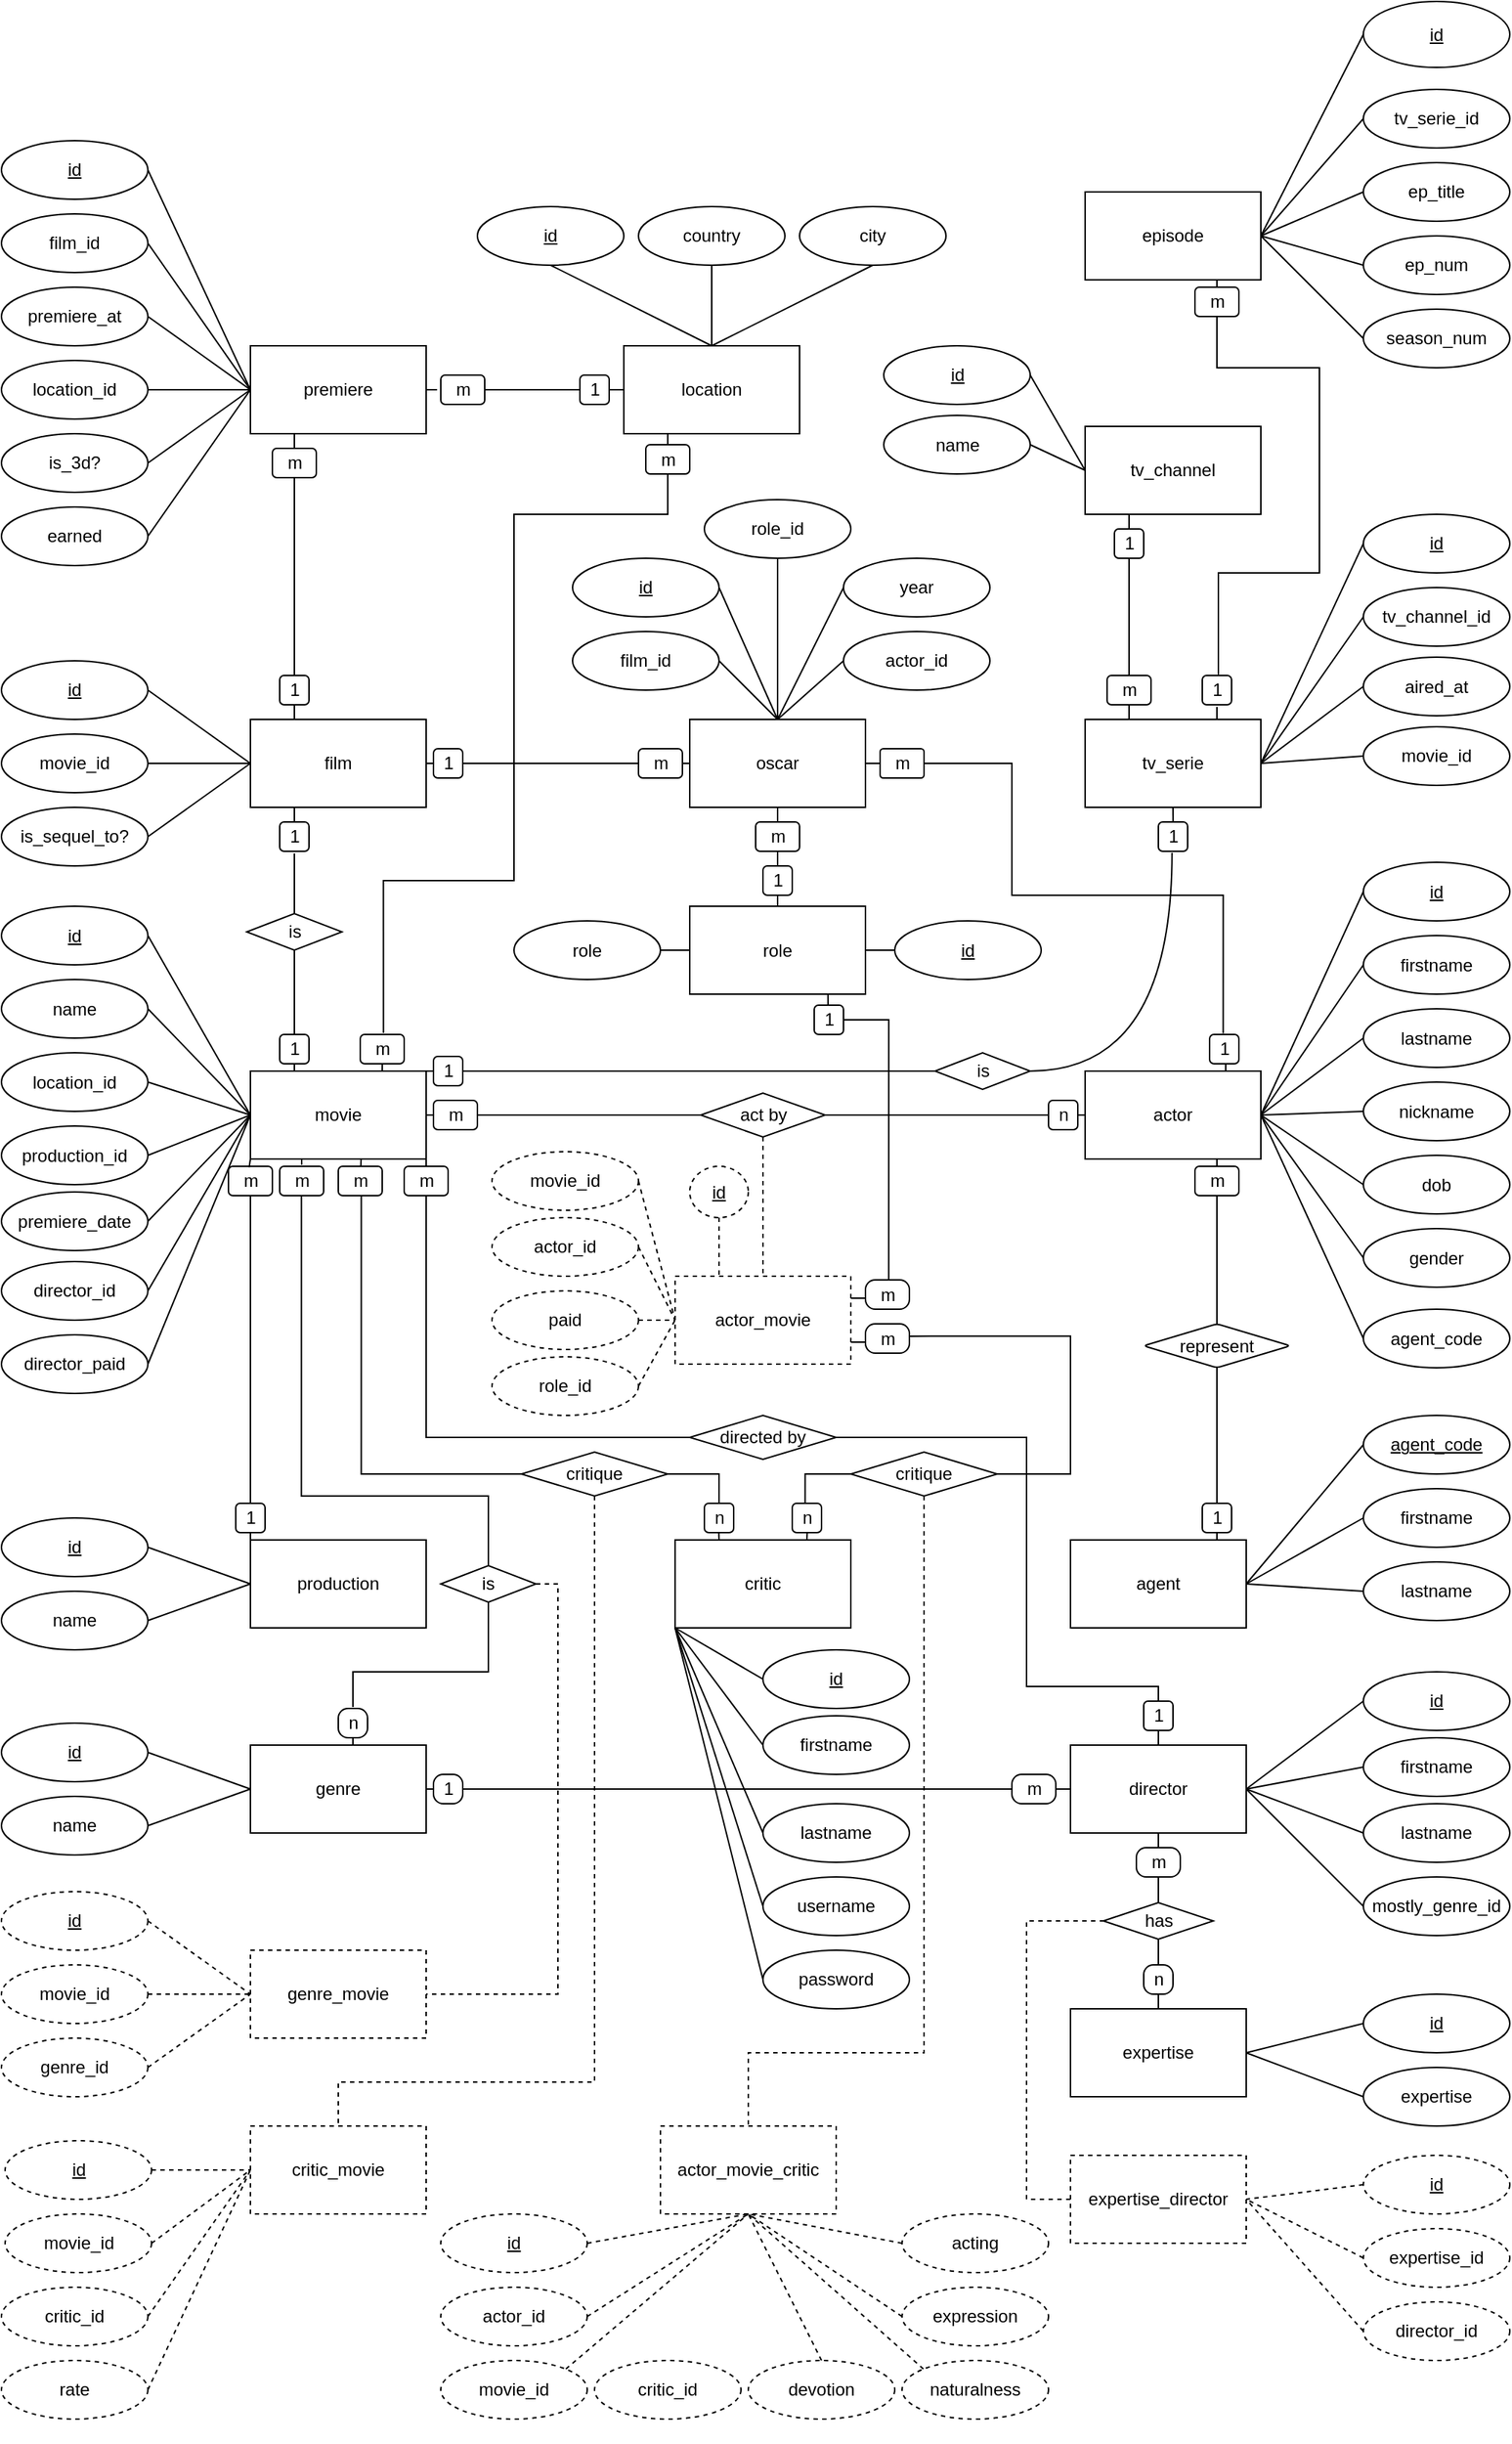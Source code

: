<mxfile version="16.0.2" type="device"><diagram id="R2lEEEUBdFMjLlhIrx00" name="Page-1"><mxGraphModel dx="1498" dy="1571" grid="1" gridSize="10" guides="1" tooltips="1" connect="1" arrows="1" fold="1" page="1" pageScale="1" pageWidth="1100" pageHeight="850" math="0" shadow="0" extFonts="Permanent Marker^https://fonts.googleapis.com/css?family=Permanent+Marker"><root><mxCell id="0"/><mxCell id="1" parent="0"/><mxCell id="0y3eVta5XTR18F_-4Un4-43" style="edgeStyle=orthogonalEdgeStyle;curved=1;rounded=0;orthogonalLoop=1;jettySize=auto;html=1;exitX=0.75;exitY=0;exitDx=0;exitDy=0;entryX=0.502;entryY=1;entryDx=0;entryDy=0;entryPerimeter=0;endArrow=none;endFill=0;elbow=vertical;" edge="1" parent="1" source="FufXi6xbsU0IL3xm9IHa-62" target="dylSwApc4rCppwpEprXj-38"><mxGeometry relative="1" as="geometry"/></mxCell><mxCell id="FeMZZZzbEF-RjL86r5NJ-2" style="edgeStyle=orthogonalEdgeStyle;rounded=0;orthogonalLoop=1;jettySize=auto;html=1;exitX=0.25;exitY=1;exitDx=0;exitDy=0;entryX=0.5;entryY=-0.05;entryDx=0;entryDy=0;entryPerimeter=0;endArrow=none;endFill=0;elbow=vertical;" edge="1" parent="1" source="FufXi6xbsU0IL3xm9IHa-62" target="0y3eVta5XTR18F_-4Un4-12"><mxGeometry relative="1" as="geometry"/></mxCell><mxCell id="FeMZZZzbEF-RjL86r5NJ-122" style="edgeStyle=orthogonalEdgeStyle;rounded=0;orthogonalLoop=1;jettySize=auto;html=1;exitX=1;exitY=0;exitDx=0;exitDy=0;entryX=0;entryY=0.492;entryDx=0;entryDy=0;entryPerimeter=0;endArrow=none;endFill=0;elbow=vertical;" edge="1" parent="1" source="FufXi6xbsU0IL3xm9IHa-62" target="FeMZZZzbEF-RjL86r5NJ-121"><mxGeometry relative="1" as="geometry"/></mxCell><mxCell id="FufXi6xbsU0IL3xm9IHa-62" value="movie" style="rounded=0;whiteSpace=wrap;html=1;" parent="1" vertex="1"><mxGeometry x="200" y="190" width="120" height="60" as="geometry"/></mxCell><mxCell id="dylSwApc4rCppwpEprXj-55" style="rounded=0;orthogonalLoop=1;jettySize=auto;html=1;exitX=1;exitY=0.5;exitDx=0;exitDy=0;entryX=0;entryY=0.5;entryDx=0;entryDy=0;endArrow=none;endFill=0;strokeColor=#000000;" parent="1" source="FufXi6xbsU0IL3xm9IHa-64" target="FufXi6xbsU0IL3xm9IHa-62" edge="1"><mxGeometry relative="1" as="geometry"/></mxCell><mxCell id="FufXi6xbsU0IL3xm9IHa-64" value="id" style="ellipse;whiteSpace=wrap;html=1;align=center;fontStyle=4;" parent="1" vertex="1"><mxGeometry x="30" y="77.5" width="100" height="40" as="geometry"/></mxCell><mxCell id="dylSwApc4rCppwpEprXj-59" style="edgeStyle=none;rounded=0;orthogonalLoop=1;jettySize=auto;html=1;exitX=1;exitY=0.5;exitDx=0;exitDy=0;entryX=0;entryY=0.5;entryDx=0;entryDy=0;endArrow=none;endFill=0;strokeColor=#000000;elbow=vertical;" parent="1" source="FufXi6xbsU0IL3xm9IHa-65" target="FufXi6xbsU0IL3xm9IHa-62" edge="1"><mxGeometry relative="1" as="geometry"/></mxCell><mxCell id="FufXi6xbsU0IL3xm9IHa-65" value="name" style="ellipse;whiteSpace=wrap;html=1;align=center;" parent="1" vertex="1"><mxGeometry x="30" y="127.5" width="100" height="40" as="geometry"/></mxCell><mxCell id="dylSwApc4rCppwpEprXj-61" style="edgeStyle=none;rounded=0;orthogonalLoop=1;jettySize=auto;html=1;exitX=1;exitY=0.5;exitDx=0;exitDy=0;entryX=0;entryY=0.5;entryDx=0;entryDy=0;endArrow=none;endFill=0;strokeColor=#000000;elbow=vertical;" parent="1" source="FufXi6xbsU0IL3xm9IHa-68" target="FufXi6xbsU0IL3xm9IHa-62" edge="1"><mxGeometry relative="1" as="geometry"/></mxCell><mxCell id="FufXi6xbsU0IL3xm9IHa-68" value="location_id" style="ellipse;whiteSpace=wrap;html=1;align=center;" parent="1" vertex="1"><mxGeometry x="30" y="177.5" width="100" height="40" as="geometry"/></mxCell><mxCell id="dylSwApc4rCppwpEprXj-62" style="edgeStyle=none;rounded=0;orthogonalLoop=1;jettySize=auto;html=1;exitX=1;exitY=0.5;exitDx=0;exitDy=0;entryX=0;entryY=0.5;entryDx=0;entryDy=0;endArrow=none;endFill=0;strokeColor=#000000;elbow=vertical;" parent="1" source="FufXi6xbsU0IL3xm9IHa-69" target="FufXi6xbsU0IL3xm9IHa-62" edge="1"><mxGeometry relative="1" as="geometry"/></mxCell><mxCell id="FufXi6xbsU0IL3xm9IHa-69" value="production_id" style="ellipse;whiteSpace=wrap;html=1;align=center;" parent="1" vertex="1"><mxGeometry x="30" y="227.5" width="100" height="40" as="geometry"/></mxCell><mxCell id="MCVCCphHLX5lDqsVOXqU-9" style="edgeStyle=orthogonalEdgeStyle;rounded=0;orthogonalLoop=1;jettySize=auto;html=1;exitX=0.5;exitY=1;exitDx=0;exitDy=0;entryX=0.5;entryY=0;entryDx=0;entryDy=0;endArrow=none;endFill=0;elbow=vertical;startArrow=none;" parent="1" source="MCVCCphHLX5lDqsVOXqU-14" target="MCVCCphHLX5lDqsVOXqU-7" edge="1"><mxGeometry relative="1" as="geometry"/></mxCell><mxCell id="FeMZZZzbEF-RjL86r5NJ-112" style="edgeStyle=orthogonalEdgeStyle;rounded=0;orthogonalLoop=1;jettySize=auto;html=1;exitX=0.75;exitY=0;exitDx=0;exitDy=0;entryX=0.551;entryY=1.014;entryDx=0;entryDy=0;entryPerimeter=0;endArrow=none;endFill=0;elbow=vertical;" edge="1" parent="1" source="FufXi6xbsU0IL3xm9IHa-70" target="FeMZZZzbEF-RjL86r5NJ-103"><mxGeometry relative="1" as="geometry"/></mxCell><mxCell id="FufXi6xbsU0IL3xm9IHa-70" value="actor" style="rounded=0;whiteSpace=wrap;html=1;" parent="1" vertex="1"><mxGeometry x="770" y="190" width="120" height="60" as="geometry"/></mxCell><mxCell id="dylSwApc4rCppwpEprXj-68" style="edgeStyle=none;rounded=0;orthogonalLoop=1;jettySize=auto;html=1;exitX=0;exitY=0.5;exitDx=0;exitDy=0;entryX=1;entryY=0.5;entryDx=0;entryDy=0;endArrow=none;endFill=0;strokeColor=#000000;elbow=vertical;" parent="1" source="FufXi6xbsU0IL3xm9IHa-71" target="FufXi6xbsU0IL3xm9IHa-70" edge="1"><mxGeometry relative="1" as="geometry"/></mxCell><mxCell id="FufXi6xbsU0IL3xm9IHa-71" value="id" style="ellipse;whiteSpace=wrap;html=1;align=center;fontStyle=4;" parent="1" vertex="1"><mxGeometry x="960" y="47.5" width="100" height="40" as="geometry"/></mxCell><mxCell id="dylSwApc4rCppwpEprXj-69" style="edgeStyle=none;rounded=0;orthogonalLoop=1;jettySize=auto;html=1;exitX=0;exitY=0.5;exitDx=0;exitDy=0;entryX=1;entryY=0.5;entryDx=0;entryDy=0;endArrow=none;endFill=0;strokeColor=#000000;elbow=vertical;" parent="1" source="FufXi6xbsU0IL3xm9IHa-72" target="FufXi6xbsU0IL3xm9IHa-70" edge="1"><mxGeometry relative="1" as="geometry"/></mxCell><mxCell id="FufXi6xbsU0IL3xm9IHa-72" value="firstname" style="ellipse;whiteSpace=wrap;html=1;align=center;" parent="1" vertex="1"><mxGeometry x="960" y="97.5" width="100" height="40" as="geometry"/></mxCell><mxCell id="dylSwApc4rCppwpEprXj-70" style="edgeStyle=none;rounded=0;orthogonalLoop=1;jettySize=auto;html=1;exitX=0;exitY=0.5;exitDx=0;exitDy=0;entryX=1;entryY=0.5;entryDx=0;entryDy=0;endArrow=none;endFill=0;strokeColor=#000000;elbow=vertical;" parent="1" source="FufXi6xbsU0IL3xm9IHa-73" target="FufXi6xbsU0IL3xm9IHa-70" edge="1"><mxGeometry relative="1" as="geometry"/></mxCell><mxCell id="FufXi6xbsU0IL3xm9IHa-73" value="lastname" style="ellipse;whiteSpace=wrap;html=1;align=center;" parent="1" vertex="1"><mxGeometry x="960" y="147.5" width="100" height="40" as="geometry"/></mxCell><mxCell id="dylSwApc4rCppwpEprXj-71" style="edgeStyle=none;rounded=0;orthogonalLoop=1;jettySize=auto;html=1;exitX=0;exitY=0.5;exitDx=0;exitDy=0;entryX=1;entryY=0.5;entryDx=0;entryDy=0;endArrow=none;endFill=0;strokeColor=#000000;elbow=vertical;" parent="1" source="FufXi6xbsU0IL3xm9IHa-74" target="FufXi6xbsU0IL3xm9IHa-70" edge="1"><mxGeometry relative="1" as="geometry"/></mxCell><mxCell id="FufXi6xbsU0IL3xm9IHa-74" value="nickname" style="ellipse;whiteSpace=wrap;html=1;align=center;" parent="1" vertex="1"><mxGeometry x="960" y="197.5" width="100" height="40" as="geometry"/></mxCell><mxCell id="dylSwApc4rCppwpEprXj-72" style="edgeStyle=none;rounded=0;orthogonalLoop=1;jettySize=auto;html=1;exitX=0;exitY=0.5;exitDx=0;exitDy=0;entryX=1;entryY=0.5;entryDx=0;entryDy=0;endArrow=none;endFill=0;strokeColor=#000000;elbow=vertical;" parent="1" source="FufXi6xbsU0IL3xm9IHa-75" target="FufXi6xbsU0IL3xm9IHa-70" edge="1"><mxGeometry relative="1" as="geometry"/></mxCell><mxCell id="FufXi6xbsU0IL3xm9IHa-75" value="dob" style="ellipse;whiteSpace=wrap;html=1;align=center;" parent="1" vertex="1"><mxGeometry x="960" y="247.5" width="100" height="40" as="geometry"/></mxCell><mxCell id="FufXi6xbsU0IL3xm9IHa-80" style="edgeStyle=orthogonalEdgeStyle;rounded=0;orthogonalLoop=1;jettySize=auto;html=1;exitX=0;exitY=0.5;exitDx=0;exitDy=0;entryX=1;entryY=0.5;entryDx=0;entryDy=0;endArrow=none;endFill=0;elbow=vertical;startArrow=none;" parent="1" source="FufXi6xbsU0IL3xm9IHa-82" target="FufXi6xbsU0IL3xm9IHa-62" edge="1"><mxGeometry relative="1" as="geometry"/></mxCell><mxCell id="FufXi6xbsU0IL3xm9IHa-81" style="edgeStyle=orthogonalEdgeStyle;rounded=0;orthogonalLoop=1;jettySize=auto;html=1;exitX=1;exitY=0.5;exitDx=0;exitDy=0;entryX=0;entryY=0.5;entryDx=0;entryDy=0;endArrow=none;endFill=0;elbow=vertical;startArrow=none;" parent="1" source="FufXi6xbsU0IL3xm9IHa-83" target="FufXi6xbsU0IL3xm9IHa-70" edge="1"><mxGeometry relative="1" as="geometry"/></mxCell><mxCell id="FufXi6xbsU0IL3xm9IHa-87" style="edgeStyle=orthogonalEdgeStyle;rounded=0;orthogonalLoop=1;jettySize=auto;html=1;exitX=0.5;exitY=1;exitDx=0;exitDy=0;entryX=0.5;entryY=0;entryDx=0;entryDy=0;endArrow=none;endFill=0;elbow=vertical;dashed=1;" parent="1" source="FufXi6xbsU0IL3xm9IHa-79" target="FufXi6xbsU0IL3xm9IHa-86" edge="1"><mxGeometry relative="1" as="geometry"/></mxCell><mxCell id="FufXi6xbsU0IL3xm9IHa-79" value="act by" style="shape=rhombus;perimeter=rhombusPerimeter;whiteSpace=wrap;html=1;align=center;rounded=1;arcSize=0;" parent="1" vertex="1"><mxGeometry x="507.5" y="205" width="85" height="30" as="geometry"/></mxCell><mxCell id="FufXi6xbsU0IL3xm9IHa-83" value="n" style="text;html=1;align=center;verticalAlign=middle;resizable=0;points=[];autosize=1;strokeColor=default;fillColor=none;rounded=1;" parent="1" vertex="1"><mxGeometry x="745" y="210" width="20" height="20" as="geometry"/></mxCell><mxCell id="FufXi6xbsU0IL3xm9IHa-84" value="" style="edgeStyle=orthogonalEdgeStyle;rounded=0;orthogonalLoop=1;jettySize=auto;html=1;exitX=1;exitY=0.5;exitDx=0;exitDy=0;entryX=0;entryY=0.5;entryDx=0;entryDy=0;endArrow=none;endFill=0;elbow=vertical;" parent="1" source="FufXi6xbsU0IL3xm9IHa-79" target="FufXi6xbsU0IL3xm9IHa-83" edge="1"><mxGeometry relative="1" as="geometry"><mxPoint x="610" y="220.0" as="sourcePoint"/><mxPoint x="740" y="220.0" as="targetPoint"/></mxGeometry></mxCell><mxCell id="FufXi6xbsU0IL3xm9IHa-82" value="m" style="text;html=1;align=center;verticalAlign=middle;resizable=0;points=[];autosize=1;strokeColor=default;rounded=1;" parent="1" vertex="1"><mxGeometry x="325" y="210" width="30" height="20" as="geometry"/></mxCell><mxCell id="FufXi6xbsU0IL3xm9IHa-85" value="" style="edgeStyle=orthogonalEdgeStyle;rounded=0;orthogonalLoop=1;jettySize=auto;html=1;exitX=0;exitY=0.5;exitDx=0;exitDy=0;entryX=1;entryY=0.5;entryDx=0;entryDy=0;endArrow=none;endFill=0;elbow=vertical;" parent="1" source="FufXi6xbsU0IL3xm9IHa-79" target="FufXi6xbsU0IL3xm9IHa-82" edge="1"><mxGeometry relative="1" as="geometry"><mxPoint x="490" y="220.0" as="sourcePoint"/><mxPoint x="350" y="220.0" as="targetPoint"/></mxGeometry></mxCell><mxCell id="VD54aameTJlCUH2ANPiS-122" style="edgeStyle=orthogonalEdgeStyle;rounded=0;orthogonalLoop=1;jettySize=auto;html=1;exitX=1;exitY=0.25;exitDx=0;exitDy=0;entryX=0;entryY=0.634;entryDx=0;entryDy=0;entryPerimeter=0;endArrow=none;endFill=0;elbow=vertical;" edge="1" parent="1" source="FufXi6xbsU0IL3xm9IHa-86" target="FeMZZZzbEF-RjL86r5NJ-130"><mxGeometry relative="1" as="geometry"/></mxCell><mxCell id="VD54aameTJlCUH2ANPiS-124" style="edgeStyle=orthogonalEdgeStyle;rounded=0;orthogonalLoop=1;jettySize=auto;html=1;exitX=1;exitY=0.75;exitDx=0;exitDy=0;entryX=-0.012;entryY=0.623;entryDx=0;entryDy=0;entryPerimeter=0;endArrow=none;endFill=0;elbow=vertical;" edge="1" parent="1" source="FufXi6xbsU0IL3xm9IHa-86" target="VD54aameTJlCUH2ANPiS-123"><mxGeometry relative="1" as="geometry"/></mxCell><mxCell id="FufXi6xbsU0IL3xm9IHa-86" value="actor_movie" style="rounded=0;whiteSpace=wrap;html=1;dashed=1;" parent="1" vertex="1"><mxGeometry x="490" y="330" width="120" height="60" as="geometry"/></mxCell><mxCell id="FeMZZZzbEF-RjL86r5NJ-85" style="edgeStyle=none;rounded=0;orthogonalLoop=1;jettySize=auto;html=1;exitX=0.5;exitY=1;exitDx=0;exitDy=0;entryX=0.25;entryY=0;entryDx=0;entryDy=0;dashed=1;endArrow=none;endFill=0;elbow=vertical;" edge="1" parent="1" source="FufXi6xbsU0IL3xm9IHa-88" target="FufXi6xbsU0IL3xm9IHa-86"><mxGeometry relative="1" as="geometry"/></mxCell><mxCell id="FufXi6xbsU0IL3xm9IHa-88" value="id" style="ellipse;whiteSpace=wrap;html=1;align=center;fontStyle=4;dashed=1;" parent="1" vertex="1"><mxGeometry x="500" y="255" width="40" height="35" as="geometry"/></mxCell><mxCell id="dylSwApc4rCppwpEprXj-77" style="edgeStyle=none;rounded=0;orthogonalLoop=1;jettySize=auto;html=1;exitX=1;exitY=0.5;exitDx=0;exitDy=0;entryX=0;entryY=0.5;entryDx=0;entryDy=0;endArrow=none;endFill=0;strokeColor=#000000;elbow=vertical;dashed=1;" parent="1" source="FufXi6xbsU0IL3xm9IHa-89" target="FufXi6xbsU0IL3xm9IHa-86" edge="1"><mxGeometry relative="1" as="geometry"/></mxCell><mxCell id="FufXi6xbsU0IL3xm9IHa-89" value="movie_id" style="ellipse;whiteSpace=wrap;html=1;align=center;dashed=1;" parent="1" vertex="1"><mxGeometry x="365" y="245" width="100" height="40" as="geometry"/></mxCell><mxCell id="FeMZZZzbEF-RjL86r5NJ-83" style="edgeStyle=none;rounded=0;orthogonalLoop=1;jettySize=auto;html=1;exitX=1;exitY=0.5;exitDx=0;exitDy=0;entryX=0;entryY=0.5;entryDx=0;entryDy=0;endArrow=none;endFill=0;elbow=vertical;dashed=1;" edge="1" parent="1" source="FufXi6xbsU0IL3xm9IHa-90" target="FufXi6xbsU0IL3xm9IHa-86"><mxGeometry relative="1" as="geometry"/></mxCell><mxCell id="FufXi6xbsU0IL3xm9IHa-90" value="actor_id" style="ellipse;whiteSpace=wrap;html=1;align=center;dashed=1;" parent="1" vertex="1"><mxGeometry x="365" y="290" width="100" height="40" as="geometry"/></mxCell><mxCell id="FeMZZZzbEF-RjL86r5NJ-84" style="edgeStyle=none;rounded=0;orthogonalLoop=1;jettySize=auto;html=1;exitX=1;exitY=0.5;exitDx=0;exitDy=0;entryX=0;entryY=0.5;entryDx=0;entryDy=0;endArrow=none;endFill=0;elbow=vertical;dashed=1;" edge="1" parent="1" source="FufXi6xbsU0IL3xm9IHa-91" target="FufXi6xbsU0IL3xm9IHa-86"><mxGeometry relative="1" as="geometry"/></mxCell><mxCell id="FufXi6xbsU0IL3xm9IHa-91" value="paid" style="ellipse;whiteSpace=wrap;html=1;align=center;dashed=1;" parent="1" vertex="1"><mxGeometry x="365" y="340" width="100" height="40" as="geometry"/></mxCell><mxCell id="dylSwApc4rCppwpEprXj-73" style="edgeStyle=none;rounded=0;orthogonalLoop=1;jettySize=auto;html=1;exitX=0;exitY=0.5;exitDx=0;exitDy=0;entryX=1;entryY=0.5;entryDx=0;entryDy=0;endArrow=none;endFill=0;strokeColor=#000000;elbow=vertical;" parent="1" source="FufXi6xbsU0IL3xm9IHa-92" target="FufXi6xbsU0IL3xm9IHa-70" edge="1"><mxGeometry relative="1" as="geometry"/></mxCell><mxCell id="FufXi6xbsU0IL3xm9IHa-92" value="agent_code" style="ellipse;whiteSpace=wrap;html=1;align=center;" parent="1" vertex="1"><mxGeometry x="960" y="352.5" width="100" height="40" as="geometry"/></mxCell><mxCell id="MCVCCphHLX5lDqsVOXqU-2" value="agent" style="rounded=0;whiteSpace=wrap;html=1;" parent="1" vertex="1"><mxGeometry x="760" y="510" width="120" height="60" as="geometry"/></mxCell><mxCell id="MCVCCphHLX5lDqsVOXqU-10" style="edgeStyle=orthogonalEdgeStyle;rounded=0;orthogonalLoop=1;jettySize=auto;html=1;exitX=0.5;exitY=1;exitDx=0;exitDy=0;entryX=0.832;entryY=0.002;entryDx=0;entryDy=0;endArrow=none;endFill=0;elbow=vertical;startArrow=none;entryPerimeter=0;" parent="1" source="MCVCCphHLX5lDqsVOXqU-16" target="MCVCCphHLX5lDqsVOXqU-2" edge="1"><mxGeometry relative="1" as="geometry"><Array as="points"><mxPoint x="860" y="510"/><mxPoint x="860" y="510"/></Array></mxGeometry></mxCell><mxCell id="MCVCCphHLX5lDqsVOXqU-7" value="represent" style="shape=rhombus;perimeter=rhombusPerimeter;whiteSpace=wrap;html=1;align=center;rounded=1;arcSize=5;" parent="1" vertex="1"><mxGeometry x="810" y="362.5" width="100" height="30" as="geometry"/></mxCell><mxCell id="dylSwApc4rCppwpEprXj-75" style="edgeStyle=none;rounded=0;orthogonalLoop=1;jettySize=auto;html=1;exitX=0;exitY=0.5;exitDx=0;exitDy=0;entryX=1;entryY=0.5;entryDx=0;entryDy=0;endArrow=none;endFill=0;strokeColor=#000000;elbow=vertical;" parent="1" source="MCVCCphHLX5lDqsVOXqU-12" target="MCVCCphHLX5lDqsVOXqU-2" edge="1"><mxGeometry relative="1" as="geometry"/></mxCell><mxCell id="MCVCCphHLX5lDqsVOXqU-12" value="firstname" style="ellipse;whiteSpace=wrap;html=1;align=center;" parent="1" vertex="1"><mxGeometry x="960" y="475" width="100" height="40" as="geometry"/></mxCell><mxCell id="dylSwApc4rCppwpEprXj-76" style="edgeStyle=none;rounded=0;orthogonalLoop=1;jettySize=auto;html=1;exitX=0;exitY=0.5;exitDx=0;exitDy=0;entryX=1;entryY=0.5;entryDx=0;entryDy=0;endArrow=none;endFill=0;strokeColor=#000000;elbow=vertical;" parent="1" source="MCVCCphHLX5lDqsVOXqU-13" target="MCVCCphHLX5lDqsVOXqU-2" edge="1"><mxGeometry relative="1" as="geometry"/></mxCell><mxCell id="MCVCCphHLX5lDqsVOXqU-13" value="lastname" style="ellipse;whiteSpace=wrap;html=1;align=center;" parent="1" vertex="1"><mxGeometry x="960" y="525" width="100" height="40" as="geometry"/></mxCell><mxCell id="MCVCCphHLX5lDqsVOXqU-14" value="m" style="text;html=1;align=center;verticalAlign=middle;resizable=0;points=[];autosize=1;rounded=1;shadow=0;sketch=0;glass=0;strokeColor=default;" parent="1" vertex="1"><mxGeometry x="845" y="255" width="30" height="20" as="geometry"/></mxCell><mxCell id="MCVCCphHLX5lDqsVOXqU-15" value="" style="edgeStyle=orthogonalEdgeStyle;rounded=0;orthogonalLoop=1;jettySize=auto;html=1;exitX=0.75;exitY=1;exitDx=0;exitDy=0;entryX=0.5;entryY=0;entryDx=0;entryDy=0;endArrow=none;endFill=0;elbow=vertical;" parent="1" source="FufXi6xbsU0IL3xm9IHa-70" target="MCVCCphHLX5lDqsVOXqU-14" edge="1"><mxGeometry relative="1" as="geometry"><mxPoint x="830" y="250.0" as="sourcePoint"/><mxPoint x="830" y="340" as="targetPoint"/></mxGeometry></mxCell><mxCell id="MCVCCphHLX5lDqsVOXqU-16" value="1" style="text;html=1;align=center;verticalAlign=middle;resizable=0;points=[];autosize=1;strokeColor=#000000;fillColor=none;rounded=1;" parent="1" vertex="1"><mxGeometry x="850" y="485" width="20" height="20" as="geometry"/></mxCell><mxCell id="MCVCCphHLX5lDqsVOXqU-17" value="" style="edgeStyle=orthogonalEdgeStyle;rounded=0;orthogonalLoop=1;jettySize=auto;html=1;exitX=0.5;exitY=1;exitDx=0;exitDy=0;entryX=0.5;entryY=0;entryDx=0;entryDy=0;endArrow=none;endFill=0;elbow=vertical;" parent="1" source="MCVCCphHLX5lDqsVOXqU-7" target="MCVCCphHLX5lDqsVOXqU-16" edge="1"><mxGeometry relative="1" as="geometry"><mxPoint x="830" y="400" as="sourcePoint"/><mxPoint x="830" y="480" as="targetPoint"/></mxGeometry></mxCell><mxCell id="dylSwApc4rCppwpEprXj-2" value="production" style="rounded=0;whiteSpace=wrap;html=1;" parent="1" vertex="1"><mxGeometry x="200" y="510" width="120" height="60" as="geometry"/></mxCell><mxCell id="dylSwApc4rCppwpEprXj-64" style="edgeStyle=none;rounded=0;orthogonalLoop=1;jettySize=auto;html=1;exitX=1;exitY=0.5;exitDx=0;exitDy=0;entryX=0;entryY=0.5;entryDx=0;entryDy=0;endArrow=none;endFill=0;strokeColor=#000000;elbow=vertical;" parent="1" source="dylSwApc4rCppwpEprXj-3" target="dylSwApc4rCppwpEprXj-2" edge="1"><mxGeometry relative="1" as="geometry"/></mxCell><mxCell id="dylSwApc4rCppwpEprXj-3" value="id" style="ellipse;whiteSpace=wrap;html=1;align=center;fontStyle=4;" parent="1" vertex="1"><mxGeometry x="30" y="495" width="100" height="40" as="geometry"/></mxCell><mxCell id="dylSwApc4rCppwpEprXj-65" style="edgeStyle=none;rounded=0;orthogonalLoop=1;jettySize=auto;html=1;exitX=1;exitY=0.5;exitDx=0;exitDy=0;entryX=0;entryY=0.5;entryDx=0;entryDy=0;endArrow=none;endFill=0;strokeColor=#000000;elbow=vertical;" parent="1" source="dylSwApc4rCppwpEprXj-4" target="dylSwApc4rCppwpEprXj-2" edge="1"><mxGeometry relative="1" as="geometry"/></mxCell><mxCell id="dylSwApc4rCppwpEprXj-4" value="name" style="ellipse;whiteSpace=wrap;html=1;align=center;" parent="1" vertex="1"><mxGeometry x="30" y="545" width="100" height="40" as="geometry"/></mxCell><mxCell id="VD54aameTJlCUH2ANPiS-16" value="" style="edgeStyle=orthogonalEdgeStyle;rounded=0;orthogonalLoop=1;jettySize=auto;html=1;endArrow=none;endFill=0;elbow=vertical;" edge="1" parent="1" source="dylSwApc4rCppwpEprXj-6" target="dylSwApc4rCppwpEprXj-85"><mxGeometry relative="1" as="geometry"><mxPoint x="200" y="355" as="targetPoint"/></mxGeometry></mxCell><mxCell id="dylSwApc4rCppwpEprXj-6" value="m" style="text;html=1;align=center;verticalAlign=middle;resizable=0;points=[];autosize=1;strokeColor=default;rounded=1;" parent="1" vertex="1"><mxGeometry x="185" y="255" width="30" height="20" as="geometry"/></mxCell><mxCell id="dylSwApc4rCppwpEprXj-7" value="" style="edgeStyle=orthogonalEdgeStyle;rounded=0;orthogonalLoop=1;jettySize=auto;html=1;endArrow=none;endFill=0;exitX=0;exitY=1;exitDx=0;exitDy=0;entryX=0.472;entryY=0.033;entryDx=0;entryDy=0;entryPerimeter=0;" parent="1" source="FufXi6xbsU0IL3xm9IHa-62" target="dylSwApc4rCppwpEprXj-6" edge="1"><mxGeometry relative="1" as="geometry"><mxPoint x="210" y="270" as="sourcePoint"/><mxPoint x="200" y="310" as="targetPoint"/></mxGeometry></mxCell><mxCell id="dylSwApc4rCppwpEprXj-11" value="" style="edgeStyle=orthogonalEdgeStyle;rounded=0;orthogonalLoop=1;jettySize=auto;html=1;exitX=0.5;exitY=1;exitDx=0;exitDy=0;entryX=0;entryY=0;entryDx=0;entryDy=0;endArrow=none;endFill=0;startArrow=none;" parent="1" source="dylSwApc4rCppwpEprXj-85" target="dylSwApc4rCppwpEprXj-2" edge="1"><mxGeometry relative="1" as="geometry"><mxPoint x="260" y="280" as="sourcePoint"/><mxPoint x="260" y="480" as="targetPoint"/><Array as="points"/></mxGeometry></mxCell><mxCell id="dylSwApc4rCppwpEprXj-74" style="edgeStyle=none;rounded=0;orthogonalLoop=1;jettySize=auto;html=1;exitX=0;exitY=0.5;exitDx=0;exitDy=0;entryX=1;entryY=0.5;entryDx=0;entryDy=0;endArrow=none;endFill=0;strokeColor=#000000;elbow=vertical;" parent="1" source="dylSwApc4rCppwpEprXj-13" target="MCVCCphHLX5lDqsVOXqU-2" edge="1"><mxGeometry relative="1" as="geometry"/></mxCell><mxCell id="dylSwApc4rCppwpEprXj-13" value="agent_code" style="ellipse;whiteSpace=wrap;html=1;align=center;fontStyle=4;" parent="1" vertex="1"><mxGeometry x="960" y="425" width="100" height="40" as="geometry"/></mxCell><mxCell id="dylSwApc4rCppwpEprXj-18" style="edgeStyle=orthogonalEdgeStyle;rounded=0;orthogonalLoop=1;jettySize=auto;html=1;exitX=0.5;exitY=1;exitDx=0;exitDy=0;entryX=0.25;entryY=0;entryDx=0;entryDy=0;endArrow=none;endFill=0;startArrow=none;" parent="1" source="dylSwApc4rCppwpEprXj-19" target="FufXi6xbsU0IL3xm9IHa-62" edge="1"><mxGeometry relative="1" as="geometry"/></mxCell><mxCell id="VD54aameTJlCUH2ANPiS-107" style="edgeStyle=orthogonalEdgeStyle;rounded=0;orthogonalLoop=1;jettySize=auto;html=1;exitX=0;exitY=0.5;exitDx=0;exitDy=0;entryX=1.008;entryY=0.506;entryDx=0;entryDy=0;entryPerimeter=0;endArrow=none;endFill=0;elbow=vertical;" edge="1" parent="1" source="dylSwApc4rCppwpEprXj-15" target="FeMZZZzbEF-RjL86r5NJ-70"><mxGeometry relative="1" as="geometry"/></mxCell><mxCell id="dylSwApc4rCppwpEprXj-15" value="location" style="rounded=0;whiteSpace=wrap;html=1;" parent="1" vertex="1"><mxGeometry x="455" y="-305" width="120" height="60" as="geometry"/></mxCell><mxCell id="FeMZZZzbEF-RjL86r5NJ-76" style="rounded=0;orthogonalLoop=1;jettySize=auto;html=1;exitX=0.5;exitY=1;exitDx=0;exitDy=0;entryX=0.5;entryY=0;entryDx=0;entryDy=0;endArrow=none;endFill=0;elbow=vertical;" edge="1" parent="1" source="dylSwApc4rCppwpEprXj-16" target="dylSwApc4rCppwpEprXj-15"><mxGeometry relative="1" as="geometry"/></mxCell><mxCell id="dylSwApc4rCppwpEprXj-16" value="id" style="ellipse;whiteSpace=wrap;html=1;align=center;fontStyle=4;" parent="1" vertex="1"><mxGeometry x="355" y="-400" width="100" height="40" as="geometry"/></mxCell><mxCell id="FeMZZZzbEF-RjL86r5NJ-77" style="edgeStyle=none;rounded=0;orthogonalLoop=1;jettySize=auto;html=1;exitX=0.5;exitY=1;exitDx=0;exitDy=0;entryX=0.5;entryY=0;entryDx=0;entryDy=0;endArrow=none;endFill=0;elbow=vertical;" edge="1" parent="1" source="dylSwApc4rCppwpEprXj-17" target="dylSwApc4rCppwpEprXj-15"><mxGeometry relative="1" as="geometry"/></mxCell><mxCell id="dylSwApc4rCppwpEprXj-17" value="country" style="ellipse;whiteSpace=wrap;html=1;align=center;" parent="1" vertex="1"><mxGeometry x="465" y="-400" width="100" height="40" as="geometry"/></mxCell><mxCell id="dylSwApc4rCppwpEprXj-19" value="1" style="text;html=1;align=center;verticalAlign=middle;resizable=0;points=[];autosize=1;strokeColor=default;rounded=1;" parent="1" vertex="1"><mxGeometry x="220" y="165" width="20" height="20" as="geometry"/></mxCell><mxCell id="0y3eVta5XTR18F_-4Un4-41" style="edgeStyle=none;rounded=0;orthogonalLoop=1;jettySize=auto;html=1;exitX=0.25;exitY=1;exitDx=0;exitDy=0;entryX=0.501;entryY=0;entryDx=0;entryDy=0;entryPerimeter=0;endArrow=none;endFill=0;" edge="1" parent="1" source="dylSwApc4rCppwpEprXj-23" target="dylSwApc4rCppwpEprXj-33"><mxGeometry relative="1" as="geometry"/></mxCell><mxCell id="dylSwApc4rCppwpEprXj-23" value="film" style="rounded=0;whiteSpace=wrap;html=1;" parent="1" vertex="1"><mxGeometry x="200" y="-50" width="120" height="60" as="geometry"/></mxCell><mxCell id="dylSwApc4rCppwpEprXj-124" style="edgeStyle=none;rounded=0;orthogonalLoop=1;jettySize=auto;html=1;exitX=0.5;exitY=0;exitDx=0;exitDy=0;entryX=0.25;entryY=1;entryDx=0;entryDy=0;endArrow=none;endFill=0;strokeColor=#000000;elbow=vertical;startArrow=none;" parent="1" source="dylSwApc4rCppwpEprXj-125" target="dylSwApc4rCppwpEprXj-88" edge="1"><mxGeometry relative="1" as="geometry"/></mxCell><mxCell id="0y3eVta5XTR18F_-4Un4-2" style="rounded=0;orthogonalLoop=1;jettySize=auto;html=1;exitX=1;exitY=0.5;exitDx=0;exitDy=0;entryX=0;entryY=0.5;entryDx=0;entryDy=0;endArrow=none;endFill=0;" edge="1" parent="1" source="dylSwApc4rCppwpEprXj-24" target="0y3eVta5XTR18F_-4Un4-1"><mxGeometry relative="1" as="geometry"/></mxCell><mxCell id="0y3eVta5XTR18F_-4Un4-40" style="edgeStyle=none;rounded=0;orthogonalLoop=1;jettySize=auto;html=1;exitX=0.5;exitY=1;exitDx=0;exitDy=0;entryX=0.504;entryY=0;entryDx=0;entryDy=0;entryPerimeter=0;endArrow=none;endFill=0;" edge="1" parent="1" source="dylSwApc4rCppwpEprXj-24" target="dylSwApc4rCppwpEprXj-45"><mxGeometry relative="1" as="geometry"/></mxCell><mxCell id="0y3eVta5XTR18F_-4Un4-57" style="edgeStyle=none;rounded=0;orthogonalLoop=1;jettySize=auto;html=1;exitX=0.75;exitY=0;exitDx=0;exitDy=0;entryX=0.5;entryY=1.075;entryDx=0;entryDy=0;entryPerimeter=0;endArrow=none;endFill=0;elbow=vertical;" edge="1" parent="1" source="dylSwApc4rCppwpEprXj-24" target="0y3eVta5XTR18F_-4Un4-56"><mxGeometry relative="1" as="geometry"/></mxCell><mxCell id="dylSwApc4rCppwpEprXj-24" value="tv_serie" style="rounded=0;whiteSpace=wrap;html=1;" parent="1" vertex="1"><mxGeometry x="770" y="-50" width="120" height="60" as="geometry"/></mxCell><mxCell id="dylSwApc4rCppwpEprXj-120" style="edgeStyle=none;rounded=0;orthogonalLoop=1;jettySize=auto;html=1;exitX=1;exitY=0.5;exitDx=0;exitDy=0;entryX=0;entryY=0.5;entryDx=0;entryDy=0;endArrow=none;endFill=0;strokeColor=#000000;elbow=vertical;" parent="1" source="dylSwApc4rCppwpEprXj-25" target="dylSwApc4rCppwpEprXj-23" edge="1"><mxGeometry relative="1" as="geometry"/></mxCell><mxCell id="dylSwApc4rCppwpEprXj-25" value="id" style="ellipse;whiteSpace=wrap;html=1;align=center;fontStyle=4;" parent="1" vertex="1"><mxGeometry x="30" y="-90" width="100" height="40" as="geometry"/></mxCell><mxCell id="dylSwApc4rCppwpEprXj-33" value="1" style="text;html=1;align=center;verticalAlign=middle;resizable=0;points=[];autosize=1;strokeColor=default;rounded=1;" parent="1" vertex="1"><mxGeometry x="220" y="20" width="20" height="20" as="geometry"/></mxCell><mxCell id="dylSwApc4rCppwpEprXj-119" style="edgeStyle=none;rounded=0;orthogonalLoop=1;jettySize=auto;html=1;exitX=1;exitY=0.5;exitDx=0;exitDy=0;entryX=0;entryY=0.5;entryDx=0;entryDy=0;endArrow=none;endFill=0;strokeColor=#000000;elbow=vertical;" parent="1" source="dylSwApc4rCppwpEprXj-40" target="dylSwApc4rCppwpEprXj-23" edge="1"><mxGeometry relative="1" as="geometry"/></mxCell><mxCell id="dylSwApc4rCppwpEprXj-40" value="movie_id" style="ellipse;whiteSpace=wrap;html=1;align=center;" parent="1" vertex="1"><mxGeometry x="30" y="-40" width="100" height="40" as="geometry"/></mxCell><mxCell id="dylSwApc4rCppwpEprXj-45" value="1" style="text;html=1;align=center;verticalAlign=middle;resizable=0;points=[];autosize=1;strokeColor=default;rounded=1;" parent="1" vertex="1"><mxGeometry x="820" y="20" width="20" height="20" as="geometry"/></mxCell><mxCell id="FeMZZZzbEF-RjL86r5NJ-53" value="" style="edgeStyle=none;rounded=0;orthogonalLoop=1;jettySize=auto;html=1;endArrow=none;endFill=0;elbow=vertical;entryX=0.25;entryY=1;entryDx=0;entryDy=0;startArrow=none;" edge="1" parent="1" source="FeMZZZzbEF-RjL86r5NJ-54" target="dylSwApc4rCppwpEprXj-15"><mxGeometry relative="1" as="geometry"/></mxCell><mxCell id="dylSwApc4rCppwpEprXj-38" value="m" style="text;html=1;align=center;verticalAlign=middle;resizable=0;points=[];autosize=1;strokeColor=default;rounded=1;" parent="1" vertex="1"><mxGeometry x="275" y="165" width="30" height="20" as="geometry"/></mxCell><mxCell id="dylSwApc4rCppwpEprXj-122" style="edgeStyle=none;rounded=0;orthogonalLoop=1;jettySize=auto;html=1;exitX=0;exitY=0.5;exitDx=0;exitDy=0;entryX=1;entryY=0.5;entryDx=0;entryDy=0;endArrow=none;endFill=0;strokeColor=#000000;elbow=vertical;" parent="1" source="dylSwApc4rCppwpEprXj-53" target="dylSwApc4rCppwpEprXj-24" edge="1"><mxGeometry relative="1" as="geometry"/></mxCell><mxCell id="dylSwApc4rCppwpEprXj-53" value="id" style="ellipse;whiteSpace=wrap;html=1;align=center;fontStyle=4;" parent="1" vertex="1"><mxGeometry x="960" y="-190" width="100" height="40" as="geometry"/></mxCell><mxCell id="dylSwApc4rCppwpEprXj-121" style="edgeStyle=none;rounded=0;orthogonalLoop=1;jettySize=auto;html=1;exitX=0;exitY=0.5;exitDx=0;exitDy=0;entryX=1;entryY=0.5;entryDx=0;entryDy=0;endArrow=none;endFill=0;strokeColor=#000000;elbow=vertical;" parent="1" source="dylSwApc4rCppwpEprXj-54" target="dylSwApc4rCppwpEprXj-24" edge="1"><mxGeometry relative="1" as="geometry"/></mxCell><mxCell id="dylSwApc4rCppwpEprXj-54" value="tv_channel_id" style="ellipse;whiteSpace=wrap;html=1;align=center;" parent="1" vertex="1"><mxGeometry x="960" y="-140" width="100" height="40" as="geometry"/></mxCell><mxCell id="dylSwApc4rCppwpEprXj-85" value="1" style="text;html=1;align=center;verticalAlign=middle;resizable=0;points=[];autosize=1;strokeColor=default;rounded=1;" parent="1" vertex="1"><mxGeometry x="190" y="485" width="20" height="20" as="geometry"/></mxCell><mxCell id="FeMZZZzbEF-RjL86r5NJ-75" style="edgeStyle=orthogonalEdgeStyle;rounded=0;orthogonalLoop=1;jettySize=auto;html=1;exitX=1;exitY=0.5;exitDx=0;exitDy=0;entryX=-0.083;entryY=0.492;entryDx=0;entryDy=0;entryPerimeter=0;endArrow=none;endFill=0;elbow=vertical;" edge="1" parent="1" source="dylSwApc4rCppwpEprXj-87" target="FeMZZZzbEF-RjL86r5NJ-69"><mxGeometry relative="1" as="geometry"/></mxCell><mxCell id="dylSwApc4rCppwpEprXj-87" value="premiere" style="rounded=0;whiteSpace=wrap;html=1;" parent="1" vertex="1"><mxGeometry x="200" y="-305" width="120" height="60" as="geometry"/></mxCell><mxCell id="dylSwApc4rCppwpEprXj-88" value="tv_channel" style="rounded=0;whiteSpace=wrap;html=1;" parent="1" vertex="1"><mxGeometry x="770" y="-250" width="120" height="60" as="geometry"/></mxCell><mxCell id="FeMZZZzbEF-RjL86r5NJ-51" value="" style="edgeStyle=none;rounded=0;orthogonalLoop=1;jettySize=auto;html=1;endArrow=none;endFill=0;elbow=vertical;" edge="1" parent="1" source="dylSwApc4rCppwpEprXj-92" target="FeMZZZzbEF-RjL86r5NJ-50"><mxGeometry relative="1" as="geometry"/></mxCell><mxCell id="dylSwApc4rCppwpEprXj-92" value="1" style="text;html=1;align=center;verticalAlign=middle;resizable=0;points=[];autosize=1;strokeColor=default;rounded=1;" parent="1" vertex="1"><mxGeometry x="220" y="-80" width="20" height="20" as="geometry"/></mxCell><mxCell id="dylSwApc4rCppwpEprXj-93" value="" style="edgeStyle=none;rounded=0;orthogonalLoop=1;jettySize=auto;html=1;exitX=0.25;exitY=0;exitDx=0;exitDy=0;entryX=0.5;entryY=1;entryDx=0;entryDy=0;endArrow=none;endFill=0;strokeColor=#000000;elbow=vertical;" parent="1" source="dylSwApc4rCppwpEprXj-23" target="dylSwApc4rCppwpEprXj-92" edge="1"><mxGeometry relative="1" as="geometry"><mxPoint x="260" y="-50" as="sourcePoint"/><mxPoint x="260" y="-160" as="targetPoint"/></mxGeometry></mxCell><mxCell id="FeMZZZzbEF-RjL86r5NJ-44" style="edgeStyle=none;rounded=0;orthogonalLoop=1;jettySize=auto;html=1;exitX=1;exitY=0.5;exitDx=0;exitDy=0;entryX=0;entryY=0.5;entryDx=0;entryDy=0;endArrow=none;endFill=0;elbow=vertical;" edge="1" parent="1" source="dylSwApc4rCppwpEprXj-94" target="dylSwApc4rCppwpEprXj-87"><mxGeometry relative="1" as="geometry"/></mxCell><mxCell id="dylSwApc4rCppwpEprXj-94" value="id" style="ellipse;whiteSpace=wrap;html=1;align=center;fontStyle=4;" parent="1" vertex="1"><mxGeometry x="30" y="-445" width="100" height="40" as="geometry"/></mxCell><mxCell id="FeMZZZzbEF-RjL86r5NJ-45" style="edgeStyle=none;rounded=0;orthogonalLoop=1;jettySize=auto;html=1;exitX=1;exitY=0.5;exitDx=0;exitDy=0;entryX=0;entryY=0.5;entryDx=0;entryDy=0;endArrow=none;endFill=0;elbow=vertical;" edge="1" parent="1" source="dylSwApc4rCppwpEprXj-95" target="dylSwApc4rCppwpEprXj-87"><mxGeometry relative="1" as="geometry"/></mxCell><mxCell id="dylSwApc4rCppwpEprXj-95" value="film_id" style="ellipse;whiteSpace=wrap;html=1;align=center;" parent="1" vertex="1"><mxGeometry x="30" y="-395" width="100" height="40" as="geometry"/></mxCell><mxCell id="FeMZZZzbEF-RjL86r5NJ-48" style="edgeStyle=none;rounded=0;orthogonalLoop=1;jettySize=auto;html=1;exitX=1;exitY=0.5;exitDx=0;exitDy=0;entryX=0;entryY=0.5;entryDx=0;entryDy=0;endArrow=none;endFill=0;elbow=vertical;" edge="1" parent="1" source="dylSwApc4rCppwpEprXj-96" target="dylSwApc4rCppwpEprXj-87"><mxGeometry relative="1" as="geometry"/></mxCell><mxCell id="dylSwApc4rCppwpEprXj-96" value="is_3d?" style="ellipse;whiteSpace=wrap;html=1;align=center;" parent="1" vertex="1"><mxGeometry x="30" y="-245" width="100" height="40" as="geometry"/></mxCell><mxCell id="FeMZZZzbEF-RjL86r5NJ-47" style="edgeStyle=none;rounded=0;orthogonalLoop=1;jettySize=auto;html=1;exitX=1;exitY=0.5;exitDx=0;exitDy=0;entryX=0;entryY=0.5;entryDx=0;entryDy=0;endArrow=none;endFill=0;elbow=vertical;" edge="1" parent="1" source="dylSwApc4rCppwpEprXj-98" target="dylSwApc4rCppwpEprXj-87"><mxGeometry relative="1" as="geometry"/></mxCell><mxCell id="dylSwApc4rCppwpEprXj-98" value="location_id" style="ellipse;whiteSpace=wrap;html=1;align=center;" parent="1" vertex="1"><mxGeometry x="30" y="-295" width="100" height="40" as="geometry"/></mxCell><mxCell id="FeMZZZzbEF-RjL86r5NJ-78" style="edgeStyle=none;rounded=0;orthogonalLoop=1;jettySize=auto;html=1;exitX=0.5;exitY=1;exitDx=0;exitDy=0;endArrow=none;endFill=0;elbow=vertical;entryX=0.5;entryY=0;entryDx=0;entryDy=0;" edge="1" parent="1" source="dylSwApc4rCppwpEprXj-111" target="dylSwApc4rCppwpEprXj-15"><mxGeometry relative="1" as="geometry"><mxPoint x="570" y="-330" as="targetPoint"/></mxGeometry></mxCell><mxCell id="dylSwApc4rCppwpEprXj-111" value="city" style="ellipse;whiteSpace=wrap;html=1;align=center;" parent="1" vertex="1"><mxGeometry x="575" y="-400" width="100" height="40" as="geometry"/></mxCell><mxCell id="0y3eVta5XTR18F_-4Un4-51" style="edgeStyle=none;rounded=0;orthogonalLoop=1;jettySize=auto;html=1;exitX=1;exitY=0.5;exitDx=0;exitDy=0;entryX=0;entryY=0.5;entryDx=0;entryDy=0;endArrow=none;endFill=0;elbow=vertical;" edge="1" parent="1" source="dylSwApc4rCppwpEprXj-118" target="dylSwApc4rCppwpEprXj-88"><mxGeometry relative="1" as="geometry"/></mxCell><mxCell id="dylSwApc4rCppwpEprXj-118" value="id" style="ellipse;whiteSpace=wrap;html=1;align=center;fontStyle=4;" parent="1" vertex="1"><mxGeometry x="632.5" y="-305" width="100" height="40" as="geometry"/></mxCell><mxCell id="dylSwApc4rCppwpEprXj-125" value="1" style="text;html=1;align=center;verticalAlign=middle;resizable=0;points=[];autosize=1;strokeColor=default;rounded=1;" parent="1" vertex="1"><mxGeometry x="790" y="-180" width="20" height="20" as="geometry"/></mxCell><mxCell id="dylSwApc4rCppwpEprXj-126" value="" style="edgeStyle=none;rounded=0;orthogonalLoop=1;jettySize=auto;html=1;exitX=0.5;exitY=0;exitDx=0;exitDy=0;entryX=0.5;entryY=1;entryDx=0;entryDy=0;endArrow=none;endFill=0;strokeColor=#000000;elbow=vertical;startArrow=none;" parent="1" source="dylSwApc4rCppwpEprXj-127" target="dylSwApc4rCppwpEprXj-125" edge="1"><mxGeometry relative="1" as="geometry"><mxPoint x="830" y="-50" as="sourcePoint"/><mxPoint x="830" y="-190" as="targetPoint"/></mxGeometry></mxCell><mxCell id="dylSwApc4rCppwpEprXj-127" value="m" style="text;html=1;align=center;verticalAlign=middle;resizable=0;points=[];autosize=1;strokeColor=default;rounded=1;" parent="1" vertex="1"><mxGeometry x="785" y="-80" width="30" height="20" as="geometry"/></mxCell><mxCell id="dylSwApc4rCppwpEprXj-128" value="" style="edgeStyle=none;rounded=0;orthogonalLoop=1;jettySize=auto;html=1;exitX=0.25;exitY=0;exitDx=0;exitDy=0;entryX=0.5;entryY=1;entryDx=0;entryDy=0;endArrow=none;endFill=0;strokeColor=#000000;elbow=vertical;" parent="1" source="dylSwApc4rCppwpEprXj-24" target="dylSwApc4rCppwpEprXj-127" edge="1"><mxGeometry relative="1" as="geometry"><mxPoint x="830" y="-50" as="sourcePoint"/><mxPoint x="830" y="-160" as="targetPoint"/></mxGeometry></mxCell><mxCell id="0y3eVta5XTR18F_-4Un4-52" style="edgeStyle=none;rounded=0;orthogonalLoop=1;jettySize=auto;html=1;exitX=1;exitY=0.5;exitDx=0;exitDy=0;entryX=0;entryY=0.5;entryDx=0;entryDy=0;endArrow=none;endFill=0;elbow=vertical;" edge="1" parent="1" source="dylSwApc4rCppwpEprXj-129" target="dylSwApc4rCppwpEprXj-88"><mxGeometry relative="1" as="geometry"/></mxCell><mxCell id="dylSwApc4rCppwpEprXj-129" value="name" style="ellipse;whiteSpace=wrap;html=1;align=center;" parent="1" vertex="1"><mxGeometry x="632.5" y="-257.5" width="100" height="40" as="geometry"/></mxCell><mxCell id="0y3eVta5XTR18F_-4Un4-1" value="aired_at" style="ellipse;whiteSpace=wrap;html=1;align=center;" vertex="1" parent="1"><mxGeometry x="960" y="-92.5" width="100" height="40" as="geometry"/></mxCell><mxCell id="0y3eVta5XTR18F_-4Un4-4" style="edgeStyle=none;rounded=0;orthogonalLoop=1;jettySize=auto;html=1;exitX=0;exitY=0.5;exitDx=0;exitDy=0;entryX=1;entryY=0.5;entryDx=0;entryDy=0;endArrow=none;endFill=0;" edge="1" parent="1" source="0y3eVta5XTR18F_-4Un4-3" target="dylSwApc4rCppwpEprXj-24"><mxGeometry relative="1" as="geometry"/></mxCell><mxCell id="0y3eVta5XTR18F_-4Un4-3" value="movie_id" style="ellipse;whiteSpace=wrap;html=1;align=center;" vertex="1" parent="1"><mxGeometry x="960" y="-45" width="100" height="40" as="geometry"/></mxCell><mxCell id="0y3eVta5XTR18F_-4Un4-6" value="is" style="shape=rhombus;perimeter=rhombusPerimeter;whiteSpace=wrap;html=1;align=center;rounded=1;arcSize=0;" vertex="1" parent="1"><mxGeometry x="667.5" y="177.5" width="65" height="25" as="geometry"/></mxCell><mxCell id="0y3eVta5XTR18F_-4Un4-7" value="" style="edgeStyle=orthogonalEdgeStyle;rounded=0;orthogonalLoop=1;jettySize=auto;html=1;exitX=0.467;exitY=1.05;exitDx=0;exitDy=0;entryX=1;entryY=0.5;entryDx=0;entryDy=0;endArrow=none;endFill=0;startArrow=none;exitPerimeter=0;curved=1;fillColor=#f8cecc;strokeColor=#000000;" edge="1" parent="1" source="dylSwApc4rCppwpEprXj-45" target="0y3eVta5XTR18F_-4Un4-6"><mxGeometry relative="1" as="geometry"><mxPoint x="829.01" y="41" as="sourcePoint"/><mxPoint x="343.66" y="159" as="targetPoint"/></mxGeometry></mxCell><mxCell id="FeMZZZzbEF-RjL86r5NJ-26" style="rounded=0;orthogonalLoop=1;jettySize=auto;html=1;exitX=0.5;exitY=1;exitDx=0;exitDy=0;endArrow=none;endFill=0;elbow=vertical;" edge="1" parent="1" source="0y3eVta5XTR18F_-4Un4-8" target="dylSwApc4rCppwpEprXj-19"><mxGeometry relative="1" as="geometry"/></mxCell><mxCell id="FeMZZZzbEF-RjL86r5NJ-27" style="edgeStyle=none;rounded=0;orthogonalLoop=1;jettySize=auto;html=1;exitX=0.5;exitY=0;exitDx=0;exitDy=0;entryX=0.5;entryY=1.075;entryDx=0;entryDy=0;entryPerimeter=0;endArrow=none;endFill=0;elbow=vertical;" edge="1" parent="1" source="0y3eVta5XTR18F_-4Un4-8" target="dylSwApc4rCppwpEprXj-33"><mxGeometry relative="1" as="geometry"/></mxCell><mxCell id="0y3eVta5XTR18F_-4Un4-8" value="is" style="shape=rhombus;perimeter=rhombusPerimeter;whiteSpace=wrap;html=1;align=center;rounded=1;arcSize=0;rotation=0;" vertex="1" parent="1"><mxGeometry x="197.5" y="82.5" width="65" height="25" as="geometry"/></mxCell><mxCell id="0y3eVta5XTR18F_-4Un4-20" style="edgeStyle=orthogonalEdgeStyle;rounded=0;orthogonalLoop=1;jettySize=auto;html=1;exitX=0.5;exitY=0;exitDx=0;exitDy=0;entryX=0.5;entryY=1;entryDx=0;entryDy=0;entryPerimeter=0;endArrow=none;endFill=0;" edge="1" parent="1" source="0y3eVta5XTR18F_-4Un4-10" target="0y3eVta5XTR18F_-4Un4-14"><mxGeometry relative="1" as="geometry"/></mxCell><mxCell id="VD54aameTJlCUH2ANPiS-51" style="edgeStyle=none;rounded=0;orthogonalLoop=1;jettySize=auto;html=1;exitX=1;exitY=0.5;exitDx=0;exitDy=0;entryX=-0.011;entryY=0.499;entryDx=0;entryDy=0;entryPerimeter=0;endArrow=none;endFill=0;elbow=vertical;" edge="1" parent="1" source="0y3eVta5XTR18F_-4Un4-10" target="VD54aameTJlCUH2ANPiS-40"><mxGeometry relative="1" as="geometry"/></mxCell><mxCell id="0y3eVta5XTR18F_-4Un4-10" value="genre" style="rounded=0;whiteSpace=wrap;html=1;" vertex="1" parent="1"><mxGeometry x="200" y="650" width="120" height="60" as="geometry"/></mxCell><mxCell id="0y3eVta5XTR18F_-4Un4-12" value="m" style="text;html=1;align=center;verticalAlign=middle;resizable=0;points=[];autosize=1;strokeColor=default;rounded=1;" vertex="1" parent="1"><mxGeometry x="220" y="255" width="30" height="20" as="geometry"/></mxCell><mxCell id="0y3eVta5XTR18F_-4Un4-14" value="n" style="text;html=1;align=center;verticalAlign=middle;resizable=0;points=[];autosize=1;strokeColor=default;rounded=1;arcSize=33;" vertex="1" parent="1"><mxGeometry x="260" y="625" width="20" height="20" as="geometry"/></mxCell><mxCell id="0y3eVta5XTR18F_-4Un4-24" style="rounded=0;orthogonalLoop=1;jettySize=auto;html=1;exitX=1;exitY=0.5;exitDx=0;exitDy=0;entryX=0;entryY=0.5;entryDx=0;entryDy=0;endArrow=none;endFill=0;" edge="1" parent="1" source="0y3eVta5XTR18F_-4Un4-22" target="0y3eVta5XTR18F_-4Un4-10"><mxGeometry relative="1" as="geometry"/></mxCell><mxCell id="0y3eVta5XTR18F_-4Un4-22" value="id" style="ellipse;whiteSpace=wrap;html=1;align=center;fontStyle=4;" vertex="1" parent="1"><mxGeometry x="30" y="635" width="100" height="40" as="geometry"/></mxCell><mxCell id="0y3eVta5XTR18F_-4Un4-25" style="edgeStyle=none;rounded=0;orthogonalLoop=1;jettySize=auto;html=1;exitX=1;exitY=0.5;exitDx=0;exitDy=0;entryX=0;entryY=0.5;entryDx=0;entryDy=0;endArrow=none;endFill=0;" edge="1" parent="1" source="0y3eVta5XTR18F_-4Un4-26" target="0y3eVta5XTR18F_-4Un4-10"><mxGeometry relative="1" as="geometry"><mxPoint x="170" y="705" as="sourcePoint"/></mxGeometry></mxCell><mxCell id="0y3eVta5XTR18F_-4Un4-26" value="name" style="ellipse;whiteSpace=wrap;html=1;align=center;" vertex="1" parent="1"><mxGeometry x="30" y="685" width="100" height="40" as="geometry"/></mxCell><mxCell id="0y3eVta5XTR18F_-4Un4-28" style="edgeStyle=orthogonalEdgeStyle;rounded=0;orthogonalLoop=1;jettySize=auto;html=1;exitX=0.5;exitY=0;exitDx=0;exitDy=0;entryX=0.494;entryY=1.017;entryDx=0;entryDy=0;entryPerimeter=0;endArrow=none;endFill=0;" edge="1" parent="1" source="0y3eVta5XTR18F_-4Un4-27" target="0y3eVta5XTR18F_-4Un4-12"><mxGeometry relative="1" as="geometry"><Array as="points"><mxPoint x="362" y="480"/><mxPoint x="235" y="480"/></Array></mxGeometry></mxCell><mxCell id="0y3eVta5XTR18F_-4Un4-29" style="edgeStyle=orthogonalEdgeStyle;rounded=0;orthogonalLoop=1;jettySize=auto;html=1;exitX=0.5;exitY=1;exitDx=0;exitDy=0;entryX=0.5;entryY=-0.05;entryDx=0;entryDy=0;entryPerimeter=0;endArrow=none;endFill=0;" edge="1" parent="1" source="0y3eVta5XTR18F_-4Un4-27" target="0y3eVta5XTR18F_-4Un4-14"><mxGeometry relative="1" as="geometry"><Array as="points"><mxPoint x="363" y="600"/><mxPoint x="270" y="600"/></Array></mxGeometry></mxCell><mxCell id="VD54aameTJlCUH2ANPiS-21" value="" style="edgeStyle=orthogonalEdgeStyle;rounded=0;orthogonalLoop=1;jettySize=auto;html=1;dashed=1;endArrow=none;endFill=0;elbow=vertical;entryX=1;entryY=0.5;entryDx=0;entryDy=0;" edge="1" parent="1" source="0y3eVta5XTR18F_-4Un4-27" target="0y3eVta5XTR18F_-4Un4-30"><mxGeometry relative="1" as="geometry"><mxPoint x="475" y="540" as="targetPoint"/><Array as="points"><mxPoint x="410" y="540"/><mxPoint x="410" y="820"/></Array></mxGeometry></mxCell><mxCell id="0y3eVta5XTR18F_-4Un4-27" value="is" style="shape=rhombus;perimeter=rhombusPerimeter;whiteSpace=wrap;html=1;align=center;rounded=1;arcSize=0;" vertex="1" parent="1"><mxGeometry x="330" y="527.5" width="65" height="25" as="geometry"/></mxCell><mxCell id="0y3eVta5XTR18F_-4Un4-30" value="genre_movie" style="rounded=0;whiteSpace=wrap;html=1;dashed=1;" vertex="1" parent="1"><mxGeometry x="200" y="790" width="120" height="60" as="geometry"/></mxCell><mxCell id="VD54aameTJlCUH2ANPiS-18" style="rounded=0;orthogonalLoop=1;jettySize=auto;html=1;exitX=1;exitY=0.5;exitDx=0;exitDy=0;entryX=0;entryY=0.5;entryDx=0;entryDy=0;dashed=1;endArrow=none;endFill=0;elbow=vertical;" edge="1" parent="1" source="0y3eVta5XTR18F_-4Un4-32" target="0y3eVta5XTR18F_-4Un4-30"><mxGeometry relative="1" as="geometry"/></mxCell><mxCell id="0y3eVta5XTR18F_-4Un4-32" value="id" style="ellipse;whiteSpace=wrap;html=1;align=center;fontStyle=4;dashed=1;" vertex="1" parent="1"><mxGeometry x="30" y="750" width="100" height="40" as="geometry"/></mxCell><mxCell id="VD54aameTJlCUH2ANPiS-19" style="edgeStyle=none;rounded=0;orthogonalLoop=1;jettySize=auto;html=1;exitX=1;exitY=0.5;exitDx=0;exitDy=0;entryX=0;entryY=0.5;entryDx=0;entryDy=0;dashed=1;endArrow=none;endFill=0;elbow=vertical;" edge="1" parent="1" source="0y3eVta5XTR18F_-4Un4-33" target="0y3eVta5XTR18F_-4Un4-30"><mxGeometry relative="1" as="geometry"/></mxCell><mxCell id="0y3eVta5XTR18F_-4Un4-33" value="genre_id" style="ellipse;whiteSpace=wrap;html=1;align=center;dashed=1;" vertex="1" parent="1"><mxGeometry x="30" y="850" width="100" height="40" as="geometry"/></mxCell><mxCell id="VD54aameTJlCUH2ANPiS-17" style="edgeStyle=orthogonalEdgeStyle;rounded=0;orthogonalLoop=1;jettySize=auto;html=1;exitX=1;exitY=0.5;exitDx=0;exitDy=0;entryX=0;entryY=0.5;entryDx=0;entryDy=0;endArrow=none;endFill=0;elbow=vertical;dashed=1;" edge="1" parent="1" source="0y3eVta5XTR18F_-4Un4-34" target="0y3eVta5XTR18F_-4Un4-30"><mxGeometry relative="1" as="geometry"/></mxCell><mxCell id="0y3eVta5XTR18F_-4Un4-34" value="movie_id" style="ellipse;whiteSpace=wrap;html=1;align=center;dashed=1;" vertex="1" parent="1"><mxGeometry x="30" y="800" width="100" height="40" as="geometry"/></mxCell><mxCell id="FeMZZZzbEF-RjL86r5NJ-46" style="edgeStyle=none;rounded=0;orthogonalLoop=1;jettySize=auto;html=1;exitX=1;exitY=0.5;exitDx=0;exitDy=0;entryX=0;entryY=0.5;entryDx=0;entryDy=0;endArrow=none;endFill=0;elbow=vertical;" edge="1" parent="1" source="0y3eVta5XTR18F_-4Un4-38" target="dylSwApc4rCppwpEprXj-87"><mxGeometry relative="1" as="geometry"/></mxCell><mxCell id="0y3eVta5XTR18F_-4Un4-38" value="premiere_at" style="ellipse;whiteSpace=wrap;html=1;align=center;" vertex="1" parent="1"><mxGeometry x="30" y="-345" width="100" height="40" as="geometry"/></mxCell><mxCell id="0y3eVta5XTR18F_-4Un4-47" style="rounded=0;orthogonalLoop=1;jettySize=auto;html=1;exitX=1;exitY=0.5;exitDx=0;exitDy=0;entryX=0;entryY=0.5;entryDx=0;entryDy=0;endArrow=none;endFill=0;elbow=vertical;" edge="1" parent="1" source="0y3eVta5XTR18F_-4Un4-45" target="dylSwApc4rCppwpEprXj-23"><mxGeometry relative="1" as="geometry"/></mxCell><mxCell id="0y3eVta5XTR18F_-4Un4-45" value="is_sequel_to?" style="ellipse;whiteSpace=wrap;html=1;align=center;" vertex="1" parent="1"><mxGeometry x="30" y="10" width="100" height="40" as="geometry"/></mxCell><mxCell id="FeMZZZzbEF-RjL86r5NJ-49" style="edgeStyle=none;rounded=0;orthogonalLoop=1;jettySize=auto;html=1;exitX=1;exitY=0.5;exitDx=0;exitDy=0;entryX=0;entryY=0.5;entryDx=0;entryDy=0;endArrow=none;endFill=0;elbow=vertical;" edge="1" parent="1" source="0y3eVta5XTR18F_-4Un4-48" target="dylSwApc4rCppwpEprXj-87"><mxGeometry relative="1" as="geometry"/></mxCell><mxCell id="0y3eVta5XTR18F_-4Un4-48" value="earned" style="ellipse;whiteSpace=wrap;html=1;align=center;" vertex="1" parent="1"><mxGeometry x="30" y="-195" width="100" height="40" as="geometry"/></mxCell><mxCell id="0y3eVta5XTR18F_-4Un4-50" value="episode" style="rounded=0;whiteSpace=wrap;html=1;" vertex="1" parent="1"><mxGeometry x="770" y="-410" width="120" height="60" as="geometry"/></mxCell><mxCell id="0y3eVta5XTR18F_-4Un4-61" style="rounded=0;orthogonalLoop=1;jettySize=auto;html=1;exitX=0;exitY=0.5;exitDx=0;exitDy=0;entryX=1;entryY=0.5;entryDx=0;entryDy=0;endArrow=none;endFill=0;elbow=vertical;" edge="1" parent="1" source="0y3eVta5XTR18F_-4Un4-53" target="0y3eVta5XTR18F_-4Un4-50"><mxGeometry relative="1" as="geometry"/></mxCell><mxCell id="0y3eVta5XTR18F_-4Un4-53" value="id" style="ellipse;whiteSpace=wrap;html=1;align=center;fontStyle=4;" vertex="1" parent="1"><mxGeometry x="960" y="-540" width="100" height="45" as="geometry"/></mxCell><mxCell id="0y3eVta5XTR18F_-4Un4-77" value="" style="edgeStyle=none;rounded=0;orthogonalLoop=1;jettySize=auto;html=1;endArrow=none;endFill=0;elbow=vertical;entryX=0.75;entryY=1;entryDx=0;entryDy=0;" edge="1" parent="1" source="0y3eVta5XTR18F_-4Un4-55" target="0y3eVta5XTR18F_-4Un4-50"><mxGeometry relative="1" as="geometry"/></mxCell><mxCell id="0y3eVta5XTR18F_-4Un4-78" value="" style="edgeStyle=orthogonalEdgeStyle;rounded=0;orthogonalLoop=1;jettySize=auto;html=1;endArrow=none;endFill=0;elbow=vertical;entryX=0.55;entryY=-0.03;entryDx=0;entryDy=0;entryPerimeter=0;" edge="1" parent="1" source="0y3eVta5XTR18F_-4Un4-55" target="0y3eVta5XTR18F_-4Un4-56"><mxGeometry relative="1" as="geometry"><Array as="points"><mxPoint x="860" y="-290"/><mxPoint x="930" y="-290"/><mxPoint x="930" y="-150"/><mxPoint x="861" y="-150"/></Array></mxGeometry></mxCell><mxCell id="0y3eVta5XTR18F_-4Un4-55" value="m" style="text;html=1;align=center;verticalAlign=middle;resizable=0;points=[];autosize=1;strokeColor=default;rounded=1;" vertex="1" parent="1"><mxGeometry x="845" y="-345" width="30" height="20" as="geometry"/></mxCell><mxCell id="0y3eVta5XTR18F_-4Un4-56" value="1" style="text;html=1;align=center;verticalAlign=middle;resizable=0;points=[];autosize=1;strokeColor=default;rounded=1;" vertex="1" parent="1"><mxGeometry x="850" y="-80" width="20" height="20" as="geometry"/></mxCell><mxCell id="0y3eVta5XTR18F_-4Un4-63" style="edgeStyle=none;rounded=0;orthogonalLoop=1;jettySize=auto;html=1;exitX=0;exitY=0.5;exitDx=0;exitDy=0;entryX=1;entryY=0.5;entryDx=0;entryDy=0;endArrow=none;endFill=0;elbow=vertical;" edge="1" parent="1" source="0y3eVta5XTR18F_-4Un4-62" target="0y3eVta5XTR18F_-4Un4-50"><mxGeometry relative="1" as="geometry"/></mxCell><mxCell id="0y3eVta5XTR18F_-4Un4-62" value="tv_serie_id" style="ellipse;whiteSpace=wrap;html=1;align=center;" vertex="1" parent="1"><mxGeometry x="960" y="-480" width="100" height="40" as="geometry"/></mxCell><mxCell id="0y3eVta5XTR18F_-4Un4-65" style="edgeStyle=none;rounded=0;orthogonalLoop=1;jettySize=auto;html=1;exitX=0;exitY=0.5;exitDx=0;exitDy=0;entryX=1;entryY=0.5;entryDx=0;entryDy=0;endArrow=none;endFill=0;elbow=vertical;" edge="1" parent="1" source="0y3eVta5XTR18F_-4Un4-64" target="0y3eVta5XTR18F_-4Un4-50"><mxGeometry relative="1" as="geometry"/></mxCell><mxCell id="0y3eVta5XTR18F_-4Un4-64" value="ep_num" style="ellipse;whiteSpace=wrap;html=1;align=center;" vertex="1" parent="1"><mxGeometry x="960" y="-380" width="100" height="40" as="geometry"/></mxCell><mxCell id="0y3eVta5XTR18F_-4Un4-67" style="edgeStyle=none;rounded=0;orthogonalLoop=1;jettySize=auto;html=1;exitX=0;exitY=0.5;exitDx=0;exitDy=0;entryX=1;entryY=0.5;entryDx=0;entryDy=0;endArrow=none;endFill=0;elbow=vertical;" edge="1" parent="1" source="0y3eVta5XTR18F_-4Un4-66" target="0y3eVta5XTR18F_-4Un4-50"><mxGeometry relative="1" as="geometry"/></mxCell><mxCell id="0y3eVta5XTR18F_-4Un4-66" value="season_num" style="ellipse;whiteSpace=wrap;html=1;align=center;" vertex="1" parent="1"><mxGeometry x="960" y="-330" width="100" height="40" as="geometry"/></mxCell><mxCell id="0y3eVta5XTR18F_-4Un4-69" style="edgeStyle=none;rounded=0;orthogonalLoop=1;jettySize=auto;html=1;exitX=0;exitY=0.5;exitDx=0;exitDy=0;entryX=1;entryY=0.5;entryDx=0;entryDy=0;endArrow=none;endFill=0;elbow=vertical;" edge="1" parent="1" source="0y3eVta5XTR18F_-4Un4-68" target="0y3eVta5XTR18F_-4Un4-50"><mxGeometry relative="1" as="geometry"/></mxCell><mxCell id="0y3eVta5XTR18F_-4Un4-68" value="ep_title" style="ellipse;whiteSpace=wrap;html=1;align=center;" vertex="1" parent="1"><mxGeometry x="960" y="-430" width="100" height="40" as="geometry"/></mxCell><mxCell id="0y3eVta5XTR18F_-4Un4-71" style="edgeStyle=none;rounded=0;orthogonalLoop=1;jettySize=auto;html=1;exitX=0;exitY=0.5;exitDx=0;exitDy=0;entryX=1;entryY=0.5;entryDx=0;entryDy=0;endArrow=none;endFill=0;elbow=vertical;" edge="1" parent="1" source="0y3eVta5XTR18F_-4Un4-70" target="FufXi6xbsU0IL3xm9IHa-70"><mxGeometry relative="1" as="geometry"/></mxCell><mxCell id="0y3eVta5XTR18F_-4Un4-70" value="gender" style="ellipse;whiteSpace=wrap;html=1;align=center;" vertex="1" parent="1"><mxGeometry x="960" y="297.5" width="100" height="40" as="geometry"/></mxCell><mxCell id="FeMZZZzbEF-RjL86r5NJ-115" style="edgeStyle=orthogonalEdgeStyle;rounded=0;orthogonalLoop=1;jettySize=auto;html=1;exitX=0;exitY=0.5;exitDx=0;exitDy=0;entryX=1;entryY=0.5;entryDx=0;entryDy=0;endArrow=none;endFill=0;elbow=vertical;" edge="1" parent="1" source="0y3eVta5XTR18F_-4Un4-73" target="FeMZZZzbEF-RjL86r5NJ-5"><mxGeometry relative="1" as="geometry"/></mxCell><mxCell id="0y3eVta5XTR18F_-4Un4-73" value="id" style="ellipse;whiteSpace=wrap;html=1;align=center;fontStyle=4;" vertex="1" parent="1"><mxGeometry x="640" y="87.5" width="100" height="40" as="geometry"/></mxCell><mxCell id="FeMZZZzbEF-RjL86r5NJ-116" style="edgeStyle=orthogonalEdgeStyle;rounded=0;orthogonalLoop=1;jettySize=auto;html=1;exitX=0.5;exitY=0;exitDx=0;exitDy=0;entryX=0.5;entryY=1;entryDx=0;entryDy=0;endArrow=none;endFill=0;elbow=vertical;startArrow=none;" edge="1" parent="1" source="FeMZZZzbEF-RjL86r5NJ-117" target="FeMZZZzbEF-RjL86r5NJ-18"><mxGeometry relative="1" as="geometry"/></mxCell><mxCell id="FeMZZZzbEF-RjL86r5NJ-128" style="edgeStyle=orthogonalEdgeStyle;rounded=0;orthogonalLoop=1;jettySize=auto;html=1;exitX=0.75;exitY=1;exitDx=0;exitDy=0;entryX=0.472;entryY=-0.008;entryDx=0;entryDy=0;entryPerimeter=0;endArrow=none;endFill=0;elbow=vertical;" edge="1" parent="1" source="FeMZZZzbEF-RjL86r5NJ-5" target="FeMZZZzbEF-RjL86r5NJ-127"><mxGeometry relative="1" as="geometry"/></mxCell><mxCell id="FeMZZZzbEF-RjL86r5NJ-5" value="role" style="rounded=0;whiteSpace=wrap;html=1;" vertex="1" parent="1"><mxGeometry x="500" y="77.5" width="120" height="60" as="geometry"/></mxCell><mxCell id="FeMZZZzbEF-RjL86r5NJ-114" style="edgeStyle=orthogonalEdgeStyle;rounded=0;orthogonalLoop=1;jettySize=auto;html=1;exitX=1;exitY=0.5;exitDx=0;exitDy=0;entryX=0;entryY=0.5;entryDx=0;entryDy=0;endArrow=none;endFill=0;elbow=vertical;" edge="1" parent="1" source="FeMZZZzbEF-RjL86r5NJ-8" target="FeMZZZzbEF-RjL86r5NJ-5"><mxGeometry relative="1" as="geometry"/></mxCell><mxCell id="FeMZZZzbEF-RjL86r5NJ-8" value="role" style="ellipse;whiteSpace=wrap;html=1;align=center;" vertex="1" parent="1"><mxGeometry x="380" y="87.5" width="100" height="40" as="geometry"/></mxCell><mxCell id="FeMZZZzbEF-RjL86r5NJ-88" style="edgeStyle=none;rounded=0;orthogonalLoop=1;jettySize=auto;html=1;exitX=0;exitY=0.5;exitDx=0;exitDy=0;entryX=1;entryY=0.5;entryDx=0;entryDy=0;endArrow=none;endFill=0;elbow=vertical;startArrow=none;" edge="1" parent="1" source="FeMZZZzbEF-RjL86r5NJ-89" target="dylSwApc4rCppwpEprXj-23"><mxGeometry relative="1" as="geometry"/></mxCell><mxCell id="FeMZZZzbEF-RjL86r5NJ-111" style="edgeStyle=orthogonalEdgeStyle;rounded=0;orthogonalLoop=1;jettySize=auto;html=1;exitX=1;exitY=0.5;exitDx=0;exitDy=0;entryX=0;entryY=0.501;entryDx=0;entryDy=0;entryPerimeter=0;endArrow=none;endFill=0;elbow=vertical;" edge="1" parent="1" source="FeMZZZzbEF-RjL86r5NJ-18" target="FeMZZZzbEF-RjL86r5NJ-99"><mxGeometry relative="1" as="geometry"/></mxCell><mxCell id="FeMZZZzbEF-RjL86r5NJ-18" value="oscar" style="rounded=0;whiteSpace=wrap;html=1;" vertex="1" parent="1"><mxGeometry x="500" y="-50" width="120" height="60" as="geometry"/></mxCell><mxCell id="FeMZZZzbEF-RjL86r5NJ-79" style="edgeStyle=none;rounded=0;orthogonalLoop=1;jettySize=auto;html=1;exitX=1;exitY=0.5;exitDx=0;exitDy=0;entryX=0.5;entryY=0;entryDx=0;entryDy=0;endArrow=none;endFill=0;elbow=vertical;" edge="1" parent="1" source="FeMZZZzbEF-RjL86r5NJ-19" target="FeMZZZzbEF-RjL86r5NJ-18"><mxGeometry relative="1" as="geometry"/></mxCell><mxCell id="FeMZZZzbEF-RjL86r5NJ-19" value="id" style="ellipse;whiteSpace=wrap;html=1;align=center;fontStyle=4;" vertex="1" parent="1"><mxGeometry x="420" y="-160" width="100" height="40" as="geometry"/></mxCell><mxCell id="FeMZZZzbEF-RjL86r5NJ-81" style="edgeStyle=none;rounded=0;orthogonalLoop=1;jettySize=auto;html=1;exitX=1;exitY=0.5;exitDx=0;exitDy=0;entryX=0.5;entryY=0;entryDx=0;entryDy=0;endArrow=none;endFill=0;elbow=vertical;" edge="1" parent="1" source="FeMZZZzbEF-RjL86r5NJ-20" target="FeMZZZzbEF-RjL86r5NJ-18"><mxGeometry relative="1" as="geometry"/></mxCell><mxCell id="FeMZZZzbEF-RjL86r5NJ-20" value="film_id" style="ellipse;whiteSpace=wrap;html=1;align=center;" vertex="1" parent="1"><mxGeometry x="420" y="-110" width="100" height="40" as="geometry"/></mxCell><mxCell id="FeMZZZzbEF-RjL86r5NJ-80" style="edgeStyle=none;rounded=0;orthogonalLoop=1;jettySize=auto;html=1;exitX=0;exitY=0.5;exitDx=0;exitDy=0;entryX=0.5;entryY=0;entryDx=0;entryDy=0;endArrow=none;endFill=0;elbow=vertical;" edge="1" parent="1" source="FeMZZZzbEF-RjL86r5NJ-21" target="FeMZZZzbEF-RjL86r5NJ-18"><mxGeometry relative="1" as="geometry"/></mxCell><mxCell id="FeMZZZzbEF-RjL86r5NJ-21" value="year" style="ellipse;whiteSpace=wrap;html=1;align=center;" vertex="1" parent="1"><mxGeometry x="605" y="-160" width="100" height="40" as="geometry"/></mxCell><mxCell id="FeMZZZzbEF-RjL86r5NJ-82" style="edgeStyle=none;rounded=0;orthogonalLoop=1;jettySize=auto;html=1;exitX=0;exitY=0.5;exitDx=0;exitDy=0;entryX=0.5;entryY=0;entryDx=0;entryDy=0;endArrow=none;endFill=0;elbow=vertical;" edge="1" parent="1" source="FeMZZZzbEF-RjL86r5NJ-22" target="FeMZZZzbEF-RjL86r5NJ-18"><mxGeometry relative="1" as="geometry"/></mxCell><mxCell id="FeMZZZzbEF-RjL86r5NJ-22" value="actor_id" style="ellipse;whiteSpace=wrap;html=1;align=center;" vertex="1" parent="1"><mxGeometry x="605" y="-110" width="100" height="40" as="geometry"/></mxCell><mxCell id="FeMZZZzbEF-RjL86r5NJ-52" value="" style="edgeStyle=none;rounded=0;orthogonalLoop=1;jettySize=auto;html=1;endArrow=none;endFill=0;elbow=vertical;entryX=0.25;entryY=1;entryDx=0;entryDy=0;" edge="1" parent="1" source="FeMZZZzbEF-RjL86r5NJ-50" target="dylSwApc4rCppwpEprXj-87"><mxGeometry relative="1" as="geometry"/></mxCell><mxCell id="FeMZZZzbEF-RjL86r5NJ-50" value="m" style="text;html=1;align=center;verticalAlign=middle;resizable=0;points=[];autosize=1;strokeColor=default;rounded=1;" vertex="1" parent="1"><mxGeometry x="215" y="-235" width="30" height="20" as="geometry"/></mxCell><mxCell id="FeMZZZzbEF-RjL86r5NJ-54" value="m" style="text;html=1;align=center;verticalAlign=middle;resizable=0;points=[];autosize=1;strokeColor=default;rounded=1;" vertex="1" parent="1"><mxGeometry x="470" y="-237.5" width="30" height="20" as="geometry"/></mxCell><mxCell id="FeMZZZzbEF-RjL86r5NJ-55" value="" style="edgeStyle=orthogonalEdgeStyle;rounded=0;orthogonalLoop=1;jettySize=auto;html=1;endArrow=none;endFill=0;elbow=vertical;entryX=0.5;entryY=1;entryDx=0;entryDy=0;exitX=0.528;exitY=-0.05;exitDx=0;exitDy=0;exitPerimeter=0;" edge="1" parent="1" source="dylSwApc4rCppwpEprXj-38" target="FeMZZZzbEF-RjL86r5NJ-54"><mxGeometry relative="1" as="geometry"><mxPoint x="299.375" y="160" as="sourcePoint"/><mxPoint x="440" y="10" as="targetPoint"/><Array as="points"><mxPoint x="291" y="60"/><mxPoint x="380" y="60"/><mxPoint x="380" y="-190"/><mxPoint x="485" y="-190"/></Array></mxGeometry></mxCell><mxCell id="FeMZZZzbEF-RjL86r5NJ-69" value="m" style="text;html=1;align=center;verticalAlign=middle;resizable=0;points=[];autosize=1;strokeColor=default;rounded=1;" vertex="1" parent="1"><mxGeometry x="330" y="-285" width="30" height="20" as="geometry"/></mxCell><mxCell id="FeMZZZzbEF-RjL86r5NJ-71" value="" style="edgeStyle=orthogonalEdgeStyle;rounded=0;orthogonalLoop=1;jettySize=auto;html=1;endArrow=none;endFill=0;elbow=vertical;" edge="1" parent="1" source="FeMZZZzbEF-RjL86r5NJ-70" target="FeMZZZzbEF-RjL86r5NJ-69"><mxGeometry relative="1" as="geometry"/></mxCell><mxCell id="FeMZZZzbEF-RjL86r5NJ-70" value="1" style="text;html=1;align=center;verticalAlign=middle;resizable=0;points=[];autosize=1;strokeColor=default;rounded=1;" vertex="1" parent="1"><mxGeometry x="425" y="-285" width="20" height="20" as="geometry"/></mxCell><mxCell id="FeMZZZzbEF-RjL86r5NJ-87" style="edgeStyle=none;rounded=0;orthogonalLoop=1;jettySize=auto;html=1;exitX=1;exitY=0.5;exitDx=0;exitDy=0;entryX=0;entryY=0.5;entryDx=0;entryDy=0;dashed=1;endArrow=none;endFill=0;elbow=vertical;" edge="1" parent="1" source="FeMZZZzbEF-RjL86r5NJ-86" target="FufXi6xbsU0IL3xm9IHa-86"><mxGeometry relative="1" as="geometry"/></mxCell><mxCell id="FeMZZZzbEF-RjL86r5NJ-86" value="role_id" style="ellipse;whiteSpace=wrap;html=1;align=center;dashed=1;" vertex="1" parent="1"><mxGeometry x="365" y="385" width="100" height="40" as="geometry"/></mxCell><mxCell id="FeMZZZzbEF-RjL86r5NJ-89" value="1" style="text;html=1;align=center;verticalAlign=middle;resizable=0;points=[];autosize=1;strokeColor=default;rounded=1;" vertex="1" parent="1"><mxGeometry x="325" y="-30" width="20" height="20" as="geometry"/></mxCell><mxCell id="FeMZZZzbEF-RjL86r5NJ-90" value="" style="edgeStyle=none;rounded=0;orthogonalLoop=1;jettySize=auto;html=1;exitX=0;exitY=0.5;exitDx=0;exitDy=0;entryX=1;entryY=0.5;entryDx=0;entryDy=0;endArrow=none;endFill=0;elbow=vertical;startArrow=none;" edge="1" parent="1" source="FeMZZZzbEF-RjL86r5NJ-91" target="FeMZZZzbEF-RjL86r5NJ-89"><mxGeometry relative="1" as="geometry"><mxPoint x="500" y="-20" as="sourcePoint"/><mxPoint x="320" y="-20" as="targetPoint"/></mxGeometry></mxCell><mxCell id="FeMZZZzbEF-RjL86r5NJ-91" value="m" style="text;html=1;align=center;verticalAlign=middle;resizable=0;points=[];autosize=1;strokeColor=default;rounded=1;" vertex="1" parent="1"><mxGeometry x="465" y="-30" width="30" height="20" as="geometry"/></mxCell><mxCell id="FeMZZZzbEF-RjL86r5NJ-92" value="" style="edgeStyle=none;rounded=0;orthogonalLoop=1;jettySize=auto;html=1;exitX=0;exitY=0.5;exitDx=0;exitDy=0;entryX=1;entryY=0.5;entryDx=0;entryDy=0;endArrow=none;endFill=0;elbow=vertical;" edge="1" parent="1" source="FeMZZZzbEF-RjL86r5NJ-18" target="FeMZZZzbEF-RjL86r5NJ-91"><mxGeometry relative="1" as="geometry"><mxPoint x="500" y="-20" as="sourcePoint"/><mxPoint x="345" y="-20" as="targetPoint"/></mxGeometry></mxCell><mxCell id="FeMZZZzbEF-RjL86r5NJ-95" style="edgeStyle=none;rounded=0;orthogonalLoop=1;jettySize=auto;html=1;exitX=0.5;exitY=1;exitDx=0;exitDy=0;entryX=0.5;entryY=0;entryDx=0;entryDy=0;endArrow=none;endFill=0;elbow=vertical;" edge="1" parent="1" source="FeMZZZzbEF-RjL86r5NJ-94" target="FeMZZZzbEF-RjL86r5NJ-18"><mxGeometry relative="1" as="geometry"/></mxCell><mxCell id="FeMZZZzbEF-RjL86r5NJ-94" value="role_id" style="ellipse;whiteSpace=wrap;html=1;align=center;" vertex="1" parent="1"><mxGeometry x="510" y="-200" width="100" height="40" as="geometry"/></mxCell><mxCell id="FeMZZZzbEF-RjL86r5NJ-110" value="" style="edgeStyle=orthogonalEdgeStyle;rounded=0;orthogonalLoop=1;jettySize=auto;html=1;endArrow=none;endFill=0;elbow=vertical;entryX=0.464;entryY=-0.039;entryDx=0;entryDy=0;entryPerimeter=0;" edge="1" parent="1" source="FeMZZZzbEF-RjL86r5NJ-99" target="FeMZZZzbEF-RjL86r5NJ-103"><mxGeometry relative="1" as="geometry"><Array as="points"><mxPoint x="720" y="-20"/><mxPoint x="720" y="70"/><mxPoint x="864" y="70"/></Array></mxGeometry></mxCell><mxCell id="FeMZZZzbEF-RjL86r5NJ-99" value="m" style="text;html=1;align=center;verticalAlign=middle;resizable=0;points=[];autosize=1;strokeColor=default;rounded=1;arcSize=11;" vertex="1" parent="1"><mxGeometry x="630" y="-30" width="30" height="20" as="geometry"/></mxCell><mxCell id="FeMZZZzbEF-RjL86r5NJ-102" style="edgeStyle=orthogonalEdgeStyle;rounded=0;orthogonalLoop=1;jettySize=auto;html=1;exitX=0.5;exitY=1;exitDx=0;exitDy=0;endArrow=none;endFill=0;elbow=vertical;" edge="1" parent="1" source="FufXi6xbsU0IL3xm9IHa-91" target="FufXi6xbsU0IL3xm9IHa-91"><mxGeometry relative="1" as="geometry"/></mxCell><mxCell id="FeMZZZzbEF-RjL86r5NJ-103" value="1" style="text;html=1;align=center;verticalAlign=middle;resizable=0;points=[];autosize=1;strokeColor=default;rounded=1;" vertex="1" parent="1"><mxGeometry x="855" y="165" width="20" height="20" as="geometry"/></mxCell><mxCell id="FeMZZZzbEF-RjL86r5NJ-117" value="m" style="text;html=1;align=center;verticalAlign=middle;resizable=0;points=[];autosize=1;strokeColor=default;rounded=1;" vertex="1" parent="1"><mxGeometry x="545" y="20" width="30" height="20" as="geometry"/></mxCell><mxCell id="FeMZZZzbEF-RjL86r5NJ-118" value="" style="edgeStyle=orthogonalEdgeStyle;rounded=0;orthogonalLoop=1;jettySize=auto;html=1;exitX=0.5;exitY=0;exitDx=0;exitDy=0;entryX=0.5;entryY=1;entryDx=0;entryDy=0;endArrow=none;endFill=0;elbow=vertical;startArrow=none;" edge="1" parent="1" source="FeMZZZzbEF-RjL86r5NJ-119" target="FeMZZZzbEF-RjL86r5NJ-117"><mxGeometry relative="1" as="geometry"><mxPoint x="560" y="82.5" as="sourcePoint"/><mxPoint x="560" y="10" as="targetPoint"/></mxGeometry></mxCell><mxCell id="FeMZZZzbEF-RjL86r5NJ-119" value="1" style="text;html=1;align=center;verticalAlign=middle;resizable=0;points=[];autosize=1;strokeColor=default;rounded=1;" vertex="1" parent="1"><mxGeometry x="550" y="50" width="20" height="20" as="geometry"/></mxCell><mxCell id="FeMZZZzbEF-RjL86r5NJ-120" value="" style="edgeStyle=orthogonalEdgeStyle;rounded=0;orthogonalLoop=1;jettySize=auto;html=1;exitX=0.5;exitY=0;exitDx=0;exitDy=0;entryX=0.5;entryY=1;entryDx=0;entryDy=0;endArrow=none;endFill=0;elbow=vertical;" edge="1" parent="1" source="FeMZZZzbEF-RjL86r5NJ-5" target="FeMZZZzbEF-RjL86r5NJ-119"><mxGeometry relative="1" as="geometry"><mxPoint x="560" y="77.5" as="sourcePoint"/><mxPoint x="560" y="35" as="targetPoint"/></mxGeometry></mxCell><mxCell id="FeMZZZzbEF-RjL86r5NJ-124" value="" style="edgeStyle=orthogonalEdgeStyle;rounded=0;orthogonalLoop=1;jettySize=auto;html=1;endArrow=none;endFill=0;elbow=vertical;entryX=0;entryY=0.5;entryDx=0;entryDy=0;" edge="1" parent="1" source="FeMZZZzbEF-RjL86r5NJ-121" target="0y3eVta5XTR18F_-4Un4-6"><mxGeometry relative="1" as="geometry"><mxPoint x="452.5" y="190" as="targetPoint"/></mxGeometry></mxCell><mxCell id="FeMZZZzbEF-RjL86r5NJ-121" value="1" style="text;html=1;align=center;verticalAlign=middle;resizable=0;points=[];autosize=1;strokeColor=default;rounded=1;" vertex="1" parent="1"><mxGeometry x="325" y="180" width="20" height="20" as="geometry"/></mxCell><mxCell id="FeMZZZzbEF-RjL86r5NJ-131" value="" style="edgeStyle=orthogonalEdgeStyle;rounded=0;orthogonalLoop=1;jettySize=auto;html=1;endArrow=none;endFill=0;elbow=vertical;entryX=0.529;entryY=-0.009;entryDx=0;entryDy=0;entryPerimeter=0;" edge="1" parent="1" source="FeMZZZzbEF-RjL86r5NJ-127" target="FeMZZZzbEF-RjL86r5NJ-130"><mxGeometry relative="1" as="geometry"/></mxCell><mxCell id="FeMZZZzbEF-RjL86r5NJ-127" value="1" style="text;html=1;align=center;verticalAlign=middle;resizable=0;points=[];autosize=1;strokeColor=default;rounded=1;" vertex="1" parent="1"><mxGeometry x="585" y="145" width="20" height="20" as="geometry"/></mxCell><mxCell id="FeMZZZzbEF-RjL86r5NJ-130" value="m" style="text;html=1;align=center;verticalAlign=middle;resizable=0;points=[];autosize=1;strokeColor=default;rounded=1;arcSize=33;" vertex="1" parent="1"><mxGeometry x="620" y="332.5" width="30" height="20" as="geometry"/></mxCell><mxCell id="VD54aameTJlCUH2ANPiS-2" style="rounded=0;orthogonalLoop=1;jettySize=auto;html=1;exitX=1;exitY=0.5;exitDx=0;exitDy=0;entryX=0;entryY=0.5;entryDx=0;entryDy=0;endArrow=none;endFill=0;elbow=vertical;" edge="1" parent="1" source="VD54aameTJlCUH2ANPiS-1" target="FufXi6xbsU0IL3xm9IHa-62"><mxGeometry relative="1" as="geometry"/></mxCell><mxCell id="VD54aameTJlCUH2ANPiS-1" value="premiere_date" style="ellipse;whiteSpace=wrap;html=1;align=center;" vertex="1" parent="1"><mxGeometry x="30" y="272.5" width="100" height="40" as="geometry"/></mxCell><mxCell id="VD54aameTJlCUH2ANPiS-37" style="edgeStyle=orthogonalEdgeStyle;rounded=0;orthogonalLoop=1;jettySize=auto;html=1;exitX=0.5;exitY=0;exitDx=0;exitDy=0;entryX=0.502;entryY=1;entryDx=0;entryDy=0;entryPerimeter=0;endArrow=none;endFill=0;elbow=vertical;" edge="1" parent="1" source="VD54aameTJlCUH2ANPiS-3" target="VD54aameTJlCUH2ANPiS-13"><mxGeometry relative="1" as="geometry"/></mxCell><mxCell id="VD54aameTJlCUH2ANPiS-45" style="edgeStyle=orthogonalEdgeStyle;rounded=0;orthogonalLoop=1;jettySize=auto;html=1;exitX=0;exitY=0.5;exitDx=0;exitDy=0;entryX=0.995;entryY=0.495;entryDx=0;entryDy=0;entryPerimeter=0;endArrow=none;endFill=0;elbow=vertical;" edge="1" parent="1" source="VD54aameTJlCUH2ANPiS-3" target="VD54aameTJlCUH2ANPiS-38"><mxGeometry relative="1" as="geometry"/></mxCell><mxCell id="VD54aameTJlCUH2ANPiS-56" style="edgeStyle=none;rounded=0;orthogonalLoop=1;jettySize=auto;html=1;exitX=0.5;exitY=1;exitDx=0;exitDy=0;entryX=0.5;entryY=0;entryDx=0;entryDy=0;endArrow=none;endFill=0;elbow=vertical;startArrow=none;" edge="1" parent="1" source="VD54aameTJlCUH2ANPiS-59" target="VD54aameTJlCUH2ANPiS-44"><mxGeometry relative="1" as="geometry"/></mxCell><mxCell id="VD54aameTJlCUH2ANPiS-3" value="director" style="rounded=0;whiteSpace=wrap;html=1;" vertex="1" parent="1"><mxGeometry x="760" y="650" width="120" height="60" as="geometry"/></mxCell><mxCell id="VD54aameTJlCUH2ANPiS-7" style="edgeStyle=none;rounded=0;orthogonalLoop=1;jettySize=auto;html=1;exitX=0;exitY=0.5;exitDx=0;exitDy=0;entryX=1;entryY=0.5;entryDx=0;entryDy=0;endArrow=none;endFill=0;elbow=vertical;" edge="1" parent="1" source="VD54aameTJlCUH2ANPiS-4" target="VD54aameTJlCUH2ANPiS-3"><mxGeometry relative="1" as="geometry"/></mxCell><mxCell id="VD54aameTJlCUH2ANPiS-4" value="id" style="ellipse;whiteSpace=wrap;html=1;align=center;fontStyle=4;" vertex="1" parent="1"><mxGeometry x="960" y="600" width="100" height="40" as="geometry"/></mxCell><mxCell id="VD54aameTJlCUH2ANPiS-8" style="edgeStyle=none;rounded=0;orthogonalLoop=1;jettySize=auto;html=1;exitX=0;exitY=0.5;exitDx=0;exitDy=0;entryX=1;entryY=0.5;entryDx=0;entryDy=0;endArrow=none;endFill=0;elbow=vertical;" edge="1" parent="1" source="VD54aameTJlCUH2ANPiS-5" target="VD54aameTJlCUH2ANPiS-3"><mxGeometry relative="1" as="geometry"/></mxCell><mxCell id="VD54aameTJlCUH2ANPiS-5" value="firstname" style="ellipse;whiteSpace=wrap;html=1;align=center;" vertex="1" parent="1"><mxGeometry x="960" y="645" width="100" height="40" as="geometry"/></mxCell><mxCell id="VD54aameTJlCUH2ANPiS-9" style="edgeStyle=none;rounded=0;orthogonalLoop=1;jettySize=auto;html=1;exitX=0;exitY=0.5;exitDx=0;exitDy=0;entryX=1;entryY=0.5;entryDx=0;entryDy=0;endArrow=none;endFill=0;elbow=vertical;" edge="1" parent="1" source="VD54aameTJlCUH2ANPiS-6" target="VD54aameTJlCUH2ANPiS-3"><mxGeometry relative="1" as="geometry"/></mxCell><mxCell id="VD54aameTJlCUH2ANPiS-6" value="lastname" style="ellipse;whiteSpace=wrap;html=1;align=center;" vertex="1" parent="1"><mxGeometry x="960" y="690" width="100" height="40" as="geometry"/></mxCell><mxCell id="VD54aameTJlCUH2ANPiS-12" value="" style="edgeStyle=none;rounded=0;orthogonalLoop=1;jettySize=auto;html=1;endArrow=none;endFill=0;elbow=vertical;entryX=1;entryY=1;entryDx=0;entryDy=0;" edge="1" parent="1" source="VD54aameTJlCUH2ANPiS-10" target="FufXi6xbsU0IL3xm9IHa-62"><mxGeometry relative="1" as="geometry"/></mxCell><mxCell id="VD54aameTJlCUH2ANPiS-33" value="" style="edgeStyle=orthogonalEdgeStyle;rounded=0;orthogonalLoop=1;jettySize=auto;html=1;endArrow=none;endFill=0;elbow=vertical;entryX=0;entryY=0.5;entryDx=0;entryDy=0;" edge="1" parent="1" source="VD54aameTJlCUH2ANPiS-10" target="VD54aameTJlCUH2ANPiS-29"><mxGeometry relative="1" as="geometry"><mxPoint x="320" y="357.5" as="targetPoint"/><Array as="points"><mxPoint x="320" y="440"/></Array></mxGeometry></mxCell><mxCell id="VD54aameTJlCUH2ANPiS-10" value="m" style="text;html=1;align=center;verticalAlign=middle;resizable=0;points=[];autosize=1;strokeColor=default;rounded=1;" vertex="1" parent="1"><mxGeometry x="305" y="255" width="30" height="20" as="geometry"/></mxCell><mxCell id="VD54aameTJlCUH2ANPiS-13" value="1" style="text;html=1;align=center;verticalAlign=middle;resizable=0;points=[];autosize=1;strokeColor=default;rounded=1;" vertex="1" parent="1"><mxGeometry x="810" y="620" width="20" height="20" as="geometry"/></mxCell><mxCell id="VD54aameTJlCUH2ANPiS-25" style="rounded=0;orthogonalLoop=1;jettySize=auto;html=1;exitX=1;exitY=0.5;exitDx=0;exitDy=0;entryX=0;entryY=0.5;entryDx=0;entryDy=0;endArrow=none;endFill=0;elbow=vertical;" edge="1" parent="1" source="VD54aameTJlCUH2ANPiS-24" target="FufXi6xbsU0IL3xm9IHa-62"><mxGeometry relative="1" as="geometry"/></mxCell><mxCell id="VD54aameTJlCUH2ANPiS-24" value="director_id" style="ellipse;whiteSpace=wrap;html=1;align=center;" vertex="1" parent="1"><mxGeometry x="30" y="320" width="100" height="40" as="geometry"/></mxCell><mxCell id="VD54aameTJlCUH2ANPiS-27" style="edgeStyle=none;rounded=0;orthogonalLoop=1;jettySize=auto;html=1;exitX=1;exitY=0.5;exitDx=0;exitDy=0;entryX=0;entryY=0.5;entryDx=0;entryDy=0;endArrow=none;endFill=0;elbow=vertical;" edge="1" parent="1" source="VD54aameTJlCUH2ANPiS-26" target="FufXi6xbsU0IL3xm9IHa-62"><mxGeometry relative="1" as="geometry"/></mxCell><mxCell id="VD54aameTJlCUH2ANPiS-26" value="director_paid" style="ellipse;whiteSpace=wrap;html=1;align=center;" vertex="1" parent="1"><mxGeometry x="30" y="370" width="100" height="40" as="geometry"/></mxCell><mxCell id="VD54aameTJlCUH2ANPiS-35" value="" style="edgeStyle=orthogonalEdgeStyle;rounded=0;orthogonalLoop=1;jettySize=auto;html=1;endArrow=none;endFill=0;elbow=vertical;entryX=0.5;entryY=-0.008;entryDx=0;entryDy=0;entryPerimeter=0;" edge="1" parent="1" source="VD54aameTJlCUH2ANPiS-29" target="VD54aameTJlCUH2ANPiS-13"><mxGeometry relative="1" as="geometry"><mxPoint x="655" y="440" as="targetPoint"/><Array as="points"><mxPoint x="730" y="440"/><mxPoint x="730" y="610"/><mxPoint x="820" y="610"/></Array></mxGeometry></mxCell><mxCell id="VD54aameTJlCUH2ANPiS-29" value="directed by" style="shape=rhombus;perimeter=rhombusPerimeter;whiteSpace=wrap;html=1;align=center;rounded=1;arcSize=0;" vertex="1" parent="1"><mxGeometry x="500" y="425" width="100" height="30" as="geometry"/></mxCell><mxCell id="VD54aameTJlCUH2ANPiS-41" value="" style="edgeStyle=orthogonalEdgeStyle;rounded=0;orthogonalLoop=1;jettySize=auto;html=1;endArrow=none;endFill=0;elbow=vertical;" edge="1" parent="1" source="VD54aameTJlCUH2ANPiS-38" target="VD54aameTJlCUH2ANPiS-40"><mxGeometry relative="1" as="geometry"/></mxCell><mxCell id="VD54aameTJlCUH2ANPiS-38" value="m" style="text;html=1;align=center;verticalAlign=middle;resizable=0;points=[];autosize=1;strokeColor=default;rounded=1;arcSize=33;" vertex="1" parent="1"><mxGeometry x="720" y="670" width="30" height="20" as="geometry"/></mxCell><mxCell id="VD54aameTJlCUH2ANPiS-40" value="1" style="text;html=1;align=center;verticalAlign=middle;resizable=0;points=[];autosize=1;strokeColor=default;rounded=1;arcSize=33;" vertex="1" parent="1"><mxGeometry x="325" y="670" width="20" height="20" as="geometry"/></mxCell><mxCell id="VD54aameTJlCUH2ANPiS-44" value="expertise" style="rounded=0;whiteSpace=wrap;html=1;" vertex="1" parent="1"><mxGeometry x="760" y="830" width="120" height="60" as="geometry"/></mxCell><mxCell id="VD54aameTJlCUH2ANPiS-48" style="rounded=0;orthogonalLoop=1;jettySize=auto;html=1;exitX=0;exitY=0.5;exitDx=0;exitDy=0;entryX=1;entryY=0.5;entryDx=0;entryDy=0;endArrow=none;endFill=0;elbow=vertical;" edge="1" parent="1" source="VD54aameTJlCUH2ANPiS-47" target="VD54aameTJlCUH2ANPiS-3"><mxGeometry relative="1" as="geometry"/></mxCell><mxCell id="VD54aameTJlCUH2ANPiS-47" value="mostly_genre_id" style="ellipse;whiteSpace=wrap;html=1;align=center;" vertex="1" parent="1"><mxGeometry x="960" y="740" width="100" height="40" as="geometry"/></mxCell><mxCell id="VD54aameTJlCUH2ANPiS-54" style="edgeStyle=none;rounded=0;orthogonalLoop=1;jettySize=auto;html=1;exitX=0;exitY=0.5;exitDx=0;exitDy=0;entryX=1;entryY=0.5;entryDx=0;entryDy=0;endArrow=none;endFill=0;elbow=vertical;" edge="1" parent="1" source="VD54aameTJlCUH2ANPiS-52" target="VD54aameTJlCUH2ANPiS-44"><mxGeometry relative="1" as="geometry"/></mxCell><mxCell id="VD54aameTJlCUH2ANPiS-52" value="id" style="ellipse;whiteSpace=wrap;html=1;align=center;fontStyle=4;" vertex="1" parent="1"><mxGeometry x="960" y="820" width="100" height="40" as="geometry"/></mxCell><mxCell id="VD54aameTJlCUH2ANPiS-55" style="edgeStyle=none;rounded=0;orthogonalLoop=1;jettySize=auto;html=1;exitX=0;exitY=0.5;exitDx=0;exitDy=0;entryX=1;entryY=0.5;entryDx=0;entryDy=0;endArrow=none;endFill=0;elbow=vertical;" edge="1" parent="1" source="VD54aameTJlCUH2ANPiS-53" target="VD54aameTJlCUH2ANPiS-44"><mxGeometry relative="1" as="geometry"/></mxCell><mxCell id="VD54aameTJlCUH2ANPiS-53" value="expertise" style="ellipse;whiteSpace=wrap;html=1;align=center;" vertex="1" parent="1"><mxGeometry x="960" y="870" width="100" height="40" as="geometry"/></mxCell><mxCell id="VD54aameTJlCUH2ANPiS-57" value="m" style="text;html=1;align=center;verticalAlign=middle;resizable=0;points=[];autosize=1;strokeColor=default;rounded=1;arcSize=33;" vertex="1" parent="1"><mxGeometry x="805" y="720" width="30" height="20" as="geometry"/></mxCell><mxCell id="VD54aameTJlCUH2ANPiS-58" value="" style="edgeStyle=none;rounded=0;orthogonalLoop=1;jettySize=auto;html=1;exitX=0.5;exitY=1;exitDx=0;exitDy=0;entryX=0.5;entryY=0;entryDx=0;entryDy=0;endArrow=none;endFill=0;elbow=vertical;" edge="1" parent="1" source="VD54aameTJlCUH2ANPiS-3" target="VD54aameTJlCUH2ANPiS-57"><mxGeometry relative="1" as="geometry"><mxPoint x="820" y="710" as="sourcePoint"/><mxPoint x="820" y="790" as="targetPoint"/></mxGeometry></mxCell><mxCell id="VD54aameTJlCUH2ANPiS-59" value="n" style="text;html=1;align=center;verticalAlign=middle;resizable=0;points=[];autosize=1;strokeColor=default;rounded=1;arcSize=33;" vertex="1" parent="1"><mxGeometry x="810" y="800" width="20" height="20" as="geometry"/></mxCell><mxCell id="VD54aameTJlCUH2ANPiS-60" value="" style="edgeStyle=none;rounded=0;orthogonalLoop=1;jettySize=auto;html=1;exitX=0.5;exitY=1;exitDx=0;exitDy=0;entryX=0.5;entryY=0;entryDx=0;entryDy=0;endArrow=none;endFill=0;elbow=vertical;startArrow=none;" edge="1" parent="1" source="VD54aameTJlCUH2ANPiS-62" target="VD54aameTJlCUH2ANPiS-59"><mxGeometry relative="1" as="geometry"><mxPoint x="820" y="740" as="sourcePoint"/><mxPoint x="820" y="790" as="targetPoint"/></mxGeometry></mxCell><mxCell id="VD54aameTJlCUH2ANPiS-62" value="has" style="shape=rhombus;perimeter=rhombusPerimeter;whiteSpace=wrap;html=1;align=center;rounded=1;arcSize=0;" vertex="1" parent="1"><mxGeometry x="782.5" y="757.5" width="75" height="25" as="geometry"/></mxCell><mxCell id="VD54aameTJlCUH2ANPiS-63" value="" style="edgeStyle=none;rounded=0;orthogonalLoop=1;jettySize=auto;html=1;exitX=0.5;exitY=1;exitDx=0;exitDy=0;entryX=0.5;entryY=0;entryDx=0;entryDy=0;endArrow=none;endFill=0;elbow=vertical;startArrow=none;" edge="1" parent="1" source="VD54aameTJlCUH2ANPiS-57" target="VD54aameTJlCUH2ANPiS-62"><mxGeometry relative="1" as="geometry"><mxPoint x="820" y="740" as="sourcePoint"/><mxPoint x="820" y="800" as="targetPoint"/></mxGeometry></mxCell><mxCell id="VD54aameTJlCUH2ANPiS-72" style="edgeStyle=orthogonalEdgeStyle;rounded=0;orthogonalLoop=1;jettySize=auto;html=1;exitX=0;exitY=0.5;exitDx=0;exitDy=0;entryX=0;entryY=0.5;entryDx=0;entryDy=0;dashed=1;endArrow=none;endFill=0;elbow=vertical;" edge="1" parent="1" source="VD54aameTJlCUH2ANPiS-64" target="VD54aameTJlCUH2ANPiS-62"><mxGeometry relative="1" as="geometry"><Array as="points"><mxPoint x="730" y="960"/><mxPoint x="730" y="770"/></Array></mxGeometry></mxCell><mxCell id="VD54aameTJlCUH2ANPiS-64" value="expertise_director" style="rounded=0;whiteSpace=wrap;html=1;dashed=1;" vertex="1" parent="1"><mxGeometry x="760" y="930" width="120" height="60" as="geometry"/></mxCell><mxCell id="VD54aameTJlCUH2ANPiS-142" style="edgeStyle=none;rounded=0;orthogonalLoop=1;jettySize=auto;html=1;exitX=0;exitY=0.5;exitDx=0;exitDy=0;entryX=1;entryY=0.5;entryDx=0;entryDy=0;endArrow=none;endFill=0;elbow=vertical;dashed=1;" edge="1" parent="1" source="VD54aameTJlCUH2ANPiS-65" target="VD54aameTJlCUH2ANPiS-64"><mxGeometry relative="1" as="geometry"/></mxCell><mxCell id="VD54aameTJlCUH2ANPiS-65" value="id" style="ellipse;whiteSpace=wrap;html=1;align=center;fontStyle=4;dashed=1;" vertex="1" parent="1"><mxGeometry x="960" y="930" width="100" height="40" as="geometry"/></mxCell><mxCell id="VD54aameTJlCUH2ANPiS-143" style="edgeStyle=none;rounded=0;orthogonalLoop=1;jettySize=auto;html=1;exitX=0;exitY=0.5;exitDx=0;exitDy=0;entryX=1;entryY=0.5;entryDx=0;entryDy=0;dashed=1;endArrow=none;endFill=0;elbow=vertical;" edge="1" parent="1" source="VD54aameTJlCUH2ANPiS-67" target="VD54aameTJlCUH2ANPiS-64"><mxGeometry relative="1" as="geometry"/></mxCell><mxCell id="VD54aameTJlCUH2ANPiS-67" value="expertise_id" style="ellipse;whiteSpace=wrap;html=1;align=center;dashed=1;" vertex="1" parent="1"><mxGeometry x="960" y="980" width="100" height="40" as="geometry"/></mxCell><mxCell id="VD54aameTJlCUH2ANPiS-144" style="edgeStyle=none;rounded=0;orthogonalLoop=1;jettySize=auto;html=1;exitX=0;exitY=0.5;exitDx=0;exitDy=0;entryX=1;entryY=0.5;entryDx=0;entryDy=0;dashed=1;endArrow=none;endFill=0;elbow=vertical;" edge="1" parent="1" source="VD54aameTJlCUH2ANPiS-68" target="VD54aameTJlCUH2ANPiS-64"><mxGeometry relative="1" as="geometry"/></mxCell><mxCell id="VD54aameTJlCUH2ANPiS-68" value="director_id" style="ellipse;whiteSpace=wrap;html=1;align=center;dashed=1;" vertex="1" parent="1"><mxGeometry x="960" y="1030" width="100" height="40" as="geometry"/></mxCell><mxCell id="VD54aameTJlCUH2ANPiS-99" style="edgeStyle=none;rounded=0;orthogonalLoop=1;jettySize=auto;html=1;exitX=0.25;exitY=0;exitDx=0;exitDy=0;entryX=0.493;entryY=1.022;entryDx=0;entryDy=0;entryPerimeter=0;endArrow=none;endFill=0;elbow=vertical;" edge="1" parent="1" source="VD54aameTJlCUH2ANPiS-94" target="VD54aameTJlCUH2ANPiS-97"><mxGeometry relative="1" as="geometry"/></mxCell><mxCell id="VD54aameTJlCUH2ANPiS-114" style="edgeStyle=orthogonalEdgeStyle;rounded=0;orthogonalLoop=1;jettySize=auto;html=1;exitX=0.75;exitY=0;exitDx=0;exitDy=0;entryX=0.509;entryY=1.023;entryDx=0;entryDy=0;entryPerimeter=0;endArrow=none;endFill=0;elbow=vertical;" edge="1" parent="1" source="VD54aameTJlCUH2ANPiS-94" target="VD54aameTJlCUH2ANPiS-111"><mxGeometry relative="1" as="geometry"/></mxCell><mxCell id="VD54aameTJlCUH2ANPiS-94" value="critic" style="rounded=0;whiteSpace=wrap;html=1;" vertex="1" parent="1"><mxGeometry x="490" y="510" width="120" height="60" as="geometry"/></mxCell><mxCell id="VD54aameTJlCUH2ANPiS-96" value="" style="edgeStyle=none;rounded=0;orthogonalLoop=1;jettySize=auto;html=1;endArrow=none;endFill=0;elbow=vertical;entryX=0.63;entryY=0.999;entryDx=0;entryDy=0;entryPerimeter=0;" edge="1" parent="1" source="VD54aameTJlCUH2ANPiS-95" target="FufXi6xbsU0IL3xm9IHa-62"><mxGeometry relative="1" as="geometry"/></mxCell><mxCell id="VD54aameTJlCUH2ANPiS-95" value="m" style="text;html=1;align=center;verticalAlign=middle;resizable=0;points=[];autosize=1;strokeColor=default;rounded=1;" vertex="1" parent="1"><mxGeometry x="260" y="255" width="30" height="20" as="geometry"/></mxCell><mxCell id="VD54aameTJlCUH2ANPiS-97" value="n" style="text;html=1;align=center;verticalAlign=middle;resizable=0;points=[];autosize=1;strokeColor=default;rounded=1;" vertex="1" parent="1"><mxGeometry x="510" y="485" width="20" height="20" as="geometry"/></mxCell><mxCell id="VD54aameTJlCUH2ANPiS-103" style="edgeStyle=orthogonalEdgeStyle;rounded=0;orthogonalLoop=1;jettySize=auto;html=1;exitX=0;exitY=0.5;exitDx=0;exitDy=0;entryX=0.524;entryY=1.002;entryDx=0;entryDy=0;entryPerimeter=0;endArrow=none;endFill=0;elbow=vertical;" edge="1" parent="1" source="VD54aameTJlCUH2ANPiS-100" target="VD54aameTJlCUH2ANPiS-95"><mxGeometry relative="1" as="geometry"><Array as="points"><mxPoint x="276" y="465"/></Array></mxGeometry></mxCell><mxCell id="VD54aameTJlCUH2ANPiS-110" value="" style="edgeStyle=orthogonalEdgeStyle;rounded=0;orthogonalLoop=1;jettySize=auto;html=1;endArrow=none;endFill=0;elbow=vertical;" edge="1" parent="1" source="VD54aameTJlCUH2ANPiS-100" target="VD54aameTJlCUH2ANPiS-97"><mxGeometry relative="1" as="geometry"/></mxCell><mxCell id="VD54aameTJlCUH2ANPiS-127" style="edgeStyle=orthogonalEdgeStyle;rounded=0;orthogonalLoop=1;jettySize=auto;html=1;exitX=0.5;exitY=1;exitDx=0;exitDy=0;entryX=0.5;entryY=0;entryDx=0;entryDy=0;endArrow=none;endFill=0;elbow=vertical;dashed=1;" edge="1" parent="1" source="VD54aameTJlCUH2ANPiS-100" target="VD54aameTJlCUH2ANPiS-108"><mxGeometry relative="1" as="geometry"><Array as="points"><mxPoint x="435" y="880"/><mxPoint x="260" y="880"/></Array></mxGeometry></mxCell><mxCell id="VD54aameTJlCUH2ANPiS-100" value="critique" style="shape=rhombus;perimeter=rhombusPerimeter;whiteSpace=wrap;html=1;align=center;rounded=1;arcSize=0;" vertex="1" parent="1"><mxGeometry x="385" y="450" width="100" height="30" as="geometry"/></mxCell><mxCell id="VD54aameTJlCUH2ANPiS-108" value="critic_movie" style="rounded=0;whiteSpace=wrap;html=1;dashed=1;" vertex="1" parent="1"><mxGeometry x="200" y="910" width="120" height="60" as="geometry"/></mxCell><mxCell id="VD54aameTJlCUH2ANPiS-109" value="actor_movie_critic" style="rounded=0;whiteSpace=wrap;html=1;dashed=1;" vertex="1" parent="1"><mxGeometry x="480" y="910" width="120" height="60" as="geometry"/></mxCell><mxCell id="VD54aameTJlCUH2ANPiS-120" value="" style="edgeStyle=orthogonalEdgeStyle;rounded=0;orthogonalLoop=1;jettySize=auto;html=1;endArrow=none;endFill=0;elbow=vertical;entryX=0;entryY=0.5;entryDx=0;entryDy=0;exitX=0.439;exitY=-0.013;exitDx=0;exitDy=0;exitPerimeter=0;" edge="1" parent="1" source="VD54aameTJlCUH2ANPiS-111" target="VD54aameTJlCUH2ANPiS-119"><mxGeometry relative="1" as="geometry"><mxPoint x="579" y="480" as="sourcePoint"/><Array as="points"><mxPoint x="579" y="465"/></Array></mxGeometry></mxCell><mxCell id="VD54aameTJlCUH2ANPiS-111" value="n" style="text;html=1;align=center;verticalAlign=middle;resizable=0;points=[];autosize=1;strokeColor=default;rounded=1;" vertex="1" parent="1"><mxGeometry x="570" y="485" width="20" height="20" as="geometry"/></mxCell><mxCell id="VD54aameTJlCUH2ANPiS-126" value="" style="edgeStyle=orthogonalEdgeStyle;rounded=0;orthogonalLoop=1;jettySize=auto;html=1;endArrow=none;endFill=0;elbow=vertical;entryX=1.005;entryY=0.422;entryDx=0;entryDy=0;entryPerimeter=0;exitX=1;exitY=0.5;exitDx=0;exitDy=0;" edge="1" parent="1" source="VD54aameTJlCUH2ANPiS-119" target="VD54aameTJlCUH2ANPiS-123"><mxGeometry relative="1" as="geometry"><mxPoint x="790.0" y="465.0" as="targetPoint"/><Array as="points"><mxPoint x="760" y="465"/><mxPoint x="760" y="371"/></Array></mxGeometry></mxCell><mxCell id="VD54aameTJlCUH2ANPiS-128" style="edgeStyle=orthogonalEdgeStyle;rounded=0;orthogonalLoop=1;jettySize=auto;html=1;exitX=0.5;exitY=1;exitDx=0;exitDy=0;endArrow=none;endFill=0;elbow=vertical;dashed=1;entryX=0.5;entryY=0;entryDx=0;entryDy=0;" edge="1" parent="1" source="VD54aameTJlCUH2ANPiS-119" target="VD54aameTJlCUH2ANPiS-109"><mxGeometry relative="1" as="geometry"><mxPoint x="660" y="870" as="targetPoint"/><Array as="points"><mxPoint x="660" y="860"/><mxPoint x="540" y="860"/></Array></mxGeometry></mxCell><mxCell id="VD54aameTJlCUH2ANPiS-119" value="critique" style="shape=rhombus;perimeter=rhombusPerimeter;whiteSpace=wrap;html=1;align=center;rounded=1;arcSize=0;" vertex="1" parent="1"><mxGeometry x="610" y="450" width="100" height="30" as="geometry"/></mxCell><mxCell id="VD54aameTJlCUH2ANPiS-123" value="m" style="text;html=1;align=center;verticalAlign=middle;resizable=0;points=[];autosize=1;strokeColor=default;rounded=1;arcSize=33;" vertex="1" parent="1"><mxGeometry x="620" y="362.5" width="30" height="20" as="geometry"/></mxCell><mxCell id="VD54aameTJlCUH2ANPiS-130" style="rounded=0;orthogonalLoop=1;jettySize=auto;html=1;exitX=0;exitY=0.5;exitDx=0;exitDy=0;entryX=0;entryY=1;entryDx=0;entryDy=0;endArrow=none;endFill=0;elbow=vertical;" edge="1" parent="1" source="VD54aameTJlCUH2ANPiS-129" target="VD54aameTJlCUH2ANPiS-94"><mxGeometry relative="1" as="geometry"/></mxCell><mxCell id="VD54aameTJlCUH2ANPiS-129" value="id" style="ellipse;whiteSpace=wrap;html=1;align=center;fontStyle=4;" vertex="1" parent="1"><mxGeometry x="550" y="585" width="100" height="40" as="geometry"/></mxCell><mxCell id="VD54aameTJlCUH2ANPiS-132" style="edgeStyle=none;rounded=0;orthogonalLoop=1;jettySize=auto;html=1;exitX=0;exitY=0.5;exitDx=0;exitDy=0;entryX=0;entryY=1;entryDx=0;entryDy=0;endArrow=none;endFill=0;elbow=vertical;" edge="1" parent="1" source="VD54aameTJlCUH2ANPiS-131" target="VD54aameTJlCUH2ANPiS-94"><mxGeometry relative="1" as="geometry"/></mxCell><mxCell id="VD54aameTJlCUH2ANPiS-131" value="firstname" style="ellipse;whiteSpace=wrap;html=1;align=center;" vertex="1" parent="1"><mxGeometry x="550" y="630" width="100" height="40" as="geometry"/></mxCell><mxCell id="VD54aameTJlCUH2ANPiS-134" style="edgeStyle=none;rounded=0;orthogonalLoop=1;jettySize=auto;html=1;exitX=0;exitY=0.5;exitDx=0;exitDy=0;entryX=0;entryY=1;entryDx=0;entryDy=0;endArrow=none;endFill=0;elbow=vertical;" edge="1" parent="1" source="VD54aameTJlCUH2ANPiS-133" target="VD54aameTJlCUH2ANPiS-94"><mxGeometry relative="1" as="geometry"/></mxCell><mxCell id="VD54aameTJlCUH2ANPiS-133" value="lastname" style="ellipse;whiteSpace=wrap;html=1;align=center;" vertex="1" parent="1"><mxGeometry x="550" y="690" width="100" height="40" as="geometry"/></mxCell><mxCell id="VD54aameTJlCUH2ANPiS-137" style="edgeStyle=none;rounded=0;orthogonalLoop=1;jettySize=auto;html=1;exitX=0;exitY=0.5;exitDx=0;exitDy=0;entryX=0;entryY=1;entryDx=0;entryDy=0;endArrow=none;endFill=0;elbow=vertical;" edge="1" parent="1" source="VD54aameTJlCUH2ANPiS-135" target="VD54aameTJlCUH2ANPiS-94"><mxGeometry relative="1" as="geometry"/></mxCell><mxCell id="VD54aameTJlCUH2ANPiS-135" value="username" style="ellipse;whiteSpace=wrap;html=1;align=center;" vertex="1" parent="1"><mxGeometry x="550" y="740" width="100" height="40" as="geometry"/></mxCell><mxCell id="VD54aameTJlCUH2ANPiS-138" style="edgeStyle=none;rounded=0;orthogonalLoop=1;jettySize=auto;html=1;exitX=0;exitY=0.5;exitDx=0;exitDy=0;entryX=0;entryY=1;entryDx=0;entryDy=0;endArrow=none;endFill=0;elbow=vertical;" edge="1" parent="1" source="VD54aameTJlCUH2ANPiS-136" target="VD54aameTJlCUH2ANPiS-94"><mxGeometry relative="1" as="geometry"/></mxCell><mxCell id="VD54aameTJlCUH2ANPiS-136" value="password" style="ellipse;whiteSpace=wrap;html=1;align=center;" vertex="1" parent="1"><mxGeometry x="550" y="790" width="100" height="40" as="geometry"/></mxCell><mxCell id="VD54aameTJlCUH2ANPiS-155" style="edgeStyle=none;rounded=0;orthogonalLoop=1;jettySize=auto;html=1;exitX=1;exitY=0.5;exitDx=0;exitDy=0;entryX=0;entryY=0.5;entryDx=0;entryDy=0;dashed=1;endArrow=none;endFill=0;elbow=vertical;" edge="1" parent="1" source="VD54aameTJlCUH2ANPiS-139" target="VD54aameTJlCUH2ANPiS-108"><mxGeometry relative="1" as="geometry"/></mxCell><mxCell id="VD54aameTJlCUH2ANPiS-139" value="id" style="ellipse;whiteSpace=wrap;html=1;align=center;fontStyle=4;dashed=1;" vertex="1" parent="1"><mxGeometry x="32.5" y="920" width="100" height="40" as="geometry"/></mxCell><mxCell id="VD54aameTJlCUH2ANPiS-156" style="edgeStyle=none;rounded=0;orthogonalLoop=1;jettySize=auto;html=1;exitX=1;exitY=0.5;exitDx=0;exitDy=0;entryX=0;entryY=0.5;entryDx=0;entryDy=0;dashed=1;endArrow=none;endFill=0;elbow=vertical;" edge="1" parent="1" source="VD54aameTJlCUH2ANPiS-140" target="VD54aameTJlCUH2ANPiS-108"><mxGeometry relative="1" as="geometry"/></mxCell><mxCell id="VD54aameTJlCUH2ANPiS-140" value="movie_id" style="ellipse;whiteSpace=wrap;html=1;align=center;dashed=1;" vertex="1" parent="1"><mxGeometry x="32.5" y="970" width="100" height="40" as="geometry"/></mxCell><mxCell id="VD54aameTJlCUH2ANPiS-157" style="edgeStyle=none;rounded=0;orthogonalLoop=1;jettySize=auto;html=1;exitX=1;exitY=0.5;exitDx=0;exitDy=0;entryX=0;entryY=0.5;entryDx=0;entryDy=0;dashed=1;endArrow=none;endFill=0;elbow=vertical;" edge="1" parent="1" source="VD54aameTJlCUH2ANPiS-141" target="VD54aameTJlCUH2ANPiS-108"><mxGeometry relative="1" as="geometry"/></mxCell><mxCell id="VD54aameTJlCUH2ANPiS-141" value="critic_id" style="ellipse;whiteSpace=wrap;html=1;align=center;dashed=1;" vertex="1" parent="1"><mxGeometry x="30" y="1020" width="100" height="40" as="geometry"/></mxCell><mxCell id="VD54aameTJlCUH2ANPiS-163" style="edgeStyle=none;rounded=0;orthogonalLoop=1;jettySize=auto;html=1;exitX=1;exitY=0.5;exitDx=0;exitDy=0;entryX=0.5;entryY=1;entryDx=0;entryDy=0;dashed=1;endArrow=none;endFill=0;elbow=vertical;" edge="1" parent="1" source="VD54aameTJlCUH2ANPiS-145" target="VD54aameTJlCUH2ANPiS-109"><mxGeometry relative="1" as="geometry"/></mxCell><mxCell id="VD54aameTJlCUH2ANPiS-145" value="id" style="ellipse;whiteSpace=wrap;html=1;align=center;fontStyle=4;dashed=1;" vertex="1" parent="1"><mxGeometry x="330" y="970" width="100" height="40" as="geometry"/></mxCell><mxCell id="VD54aameTJlCUH2ANPiS-164" style="edgeStyle=none;rounded=0;orthogonalLoop=1;jettySize=auto;html=1;exitX=1;exitY=0.5;exitDx=0;exitDy=0;entryX=0.5;entryY=1;entryDx=0;entryDy=0;dashed=1;endArrow=none;endFill=0;elbow=vertical;" edge="1" parent="1" source="VD54aameTJlCUH2ANPiS-146" target="VD54aameTJlCUH2ANPiS-109"><mxGeometry relative="1" as="geometry"/></mxCell><mxCell id="VD54aameTJlCUH2ANPiS-146" value="actor_id" style="ellipse;whiteSpace=wrap;html=1;align=center;dashed=1;" vertex="1" parent="1"><mxGeometry x="330" y="1020" width="100" height="40" as="geometry"/></mxCell><mxCell id="VD54aameTJlCUH2ANPiS-165" style="edgeStyle=none;rounded=0;orthogonalLoop=1;jettySize=auto;html=1;exitX=1;exitY=0;exitDx=0;exitDy=0;entryX=0.5;entryY=1;entryDx=0;entryDy=0;dashed=1;endArrow=none;endFill=0;elbow=vertical;" edge="1" parent="1" source="VD54aameTJlCUH2ANPiS-147" target="VD54aameTJlCUH2ANPiS-109"><mxGeometry relative="1" as="geometry"/></mxCell><mxCell id="VD54aameTJlCUH2ANPiS-147" value="movie_id" style="ellipse;whiteSpace=wrap;html=1;align=center;dashed=1;" vertex="1" parent="1"><mxGeometry x="330" y="1070" width="100" height="40" as="geometry"/></mxCell><mxCell id="VD54aameTJlCUH2ANPiS-158" style="edgeStyle=none;rounded=0;orthogonalLoop=1;jettySize=auto;html=1;exitX=1;exitY=0.5;exitDx=0;exitDy=0;entryX=0;entryY=0.5;entryDx=0;entryDy=0;dashed=1;endArrow=none;endFill=0;elbow=vertical;" edge="1" parent="1" source="VD54aameTJlCUH2ANPiS-154" target="VD54aameTJlCUH2ANPiS-108"><mxGeometry relative="1" as="geometry"/></mxCell><mxCell id="VD54aameTJlCUH2ANPiS-154" value="rate" style="ellipse;whiteSpace=wrap;html=1;align=center;dashed=1;" vertex="1" parent="1"><mxGeometry x="30" y="1070" width="100" height="40" as="geometry"/></mxCell><mxCell id="VD54aameTJlCUH2ANPiS-166" style="edgeStyle=none;rounded=0;orthogonalLoop=1;jettySize=auto;html=1;exitX=0;exitY=0.5;exitDx=0;exitDy=0;entryX=0.5;entryY=1;entryDx=0;entryDy=0;dashed=1;endArrow=none;endFill=0;elbow=vertical;" edge="1" parent="1" source="VD54aameTJlCUH2ANPiS-159" target="VD54aameTJlCUH2ANPiS-109"><mxGeometry relative="1" as="geometry"/></mxCell><mxCell id="VD54aameTJlCUH2ANPiS-159" value="acting" style="ellipse;whiteSpace=wrap;html=1;align=center;dashed=1;" vertex="1" parent="1"><mxGeometry x="645" y="970" width="100" height="40" as="geometry"/></mxCell><mxCell id="VD54aameTJlCUH2ANPiS-167" style="edgeStyle=none;rounded=0;orthogonalLoop=1;jettySize=auto;html=1;exitX=0;exitY=0.5;exitDx=0;exitDy=0;entryX=0.5;entryY=1;entryDx=0;entryDy=0;dashed=1;endArrow=none;endFill=0;elbow=vertical;" edge="1" parent="1" source="VD54aameTJlCUH2ANPiS-160" target="VD54aameTJlCUH2ANPiS-109"><mxGeometry relative="1" as="geometry"/></mxCell><mxCell id="VD54aameTJlCUH2ANPiS-160" value="&#10;&#10;expression&#10;&#10;" style="ellipse;whiteSpace=wrap;html=1;align=center;dashed=1;" vertex="1" parent="1"><mxGeometry x="645" y="1020" width="100" height="40" as="geometry"/></mxCell><mxCell id="VD54aameTJlCUH2ANPiS-171" style="edgeStyle=none;rounded=0;orthogonalLoop=1;jettySize=auto;html=1;exitX=0;exitY=0;exitDx=0;exitDy=0;entryX=0.5;entryY=1;entryDx=0;entryDy=0;dashed=1;endArrow=none;endFill=0;elbow=vertical;" edge="1" parent="1" source="VD54aameTJlCUH2ANPiS-161" target="VD54aameTJlCUH2ANPiS-109"><mxGeometry relative="1" as="geometry"/></mxCell><mxCell id="VD54aameTJlCUH2ANPiS-161" value="&#10;&#10;naturalness&#10;&#10;" style="ellipse;whiteSpace=wrap;html=1;align=center;dashed=1;" vertex="1" parent="1"><mxGeometry x="645" y="1070" width="100" height="40" as="geometry"/></mxCell><mxCell id="VD54aameTJlCUH2ANPiS-169" style="edgeStyle=none;rounded=0;orthogonalLoop=1;jettySize=auto;html=1;exitX=0.5;exitY=0;exitDx=0;exitDy=0;entryX=0.5;entryY=1;entryDx=0;entryDy=0;dashed=1;endArrow=none;endFill=0;elbow=vertical;" edge="1" parent="1" source="VD54aameTJlCUH2ANPiS-162" target="VD54aameTJlCUH2ANPiS-109"><mxGeometry relative="1" as="geometry"/></mxCell><mxCell id="VD54aameTJlCUH2ANPiS-162" value="&#10;&#10;devotion&#10;&#10;" style="ellipse;whiteSpace=wrap;html=1;align=center;dashed=1;" vertex="1" parent="1"><mxGeometry x="540" y="1070" width="100" height="40" as="geometry"/></mxCell><mxCell id="VD54aameTJlCUH2ANPiS-170" value="critic_id" style="ellipse;whiteSpace=wrap;html=1;align=center;dashed=1;" vertex="1" parent="1"><mxGeometry x="435" y="1070" width="100" height="40" as="geometry"/></mxCell></root></mxGraphModel></diagram></mxfile>